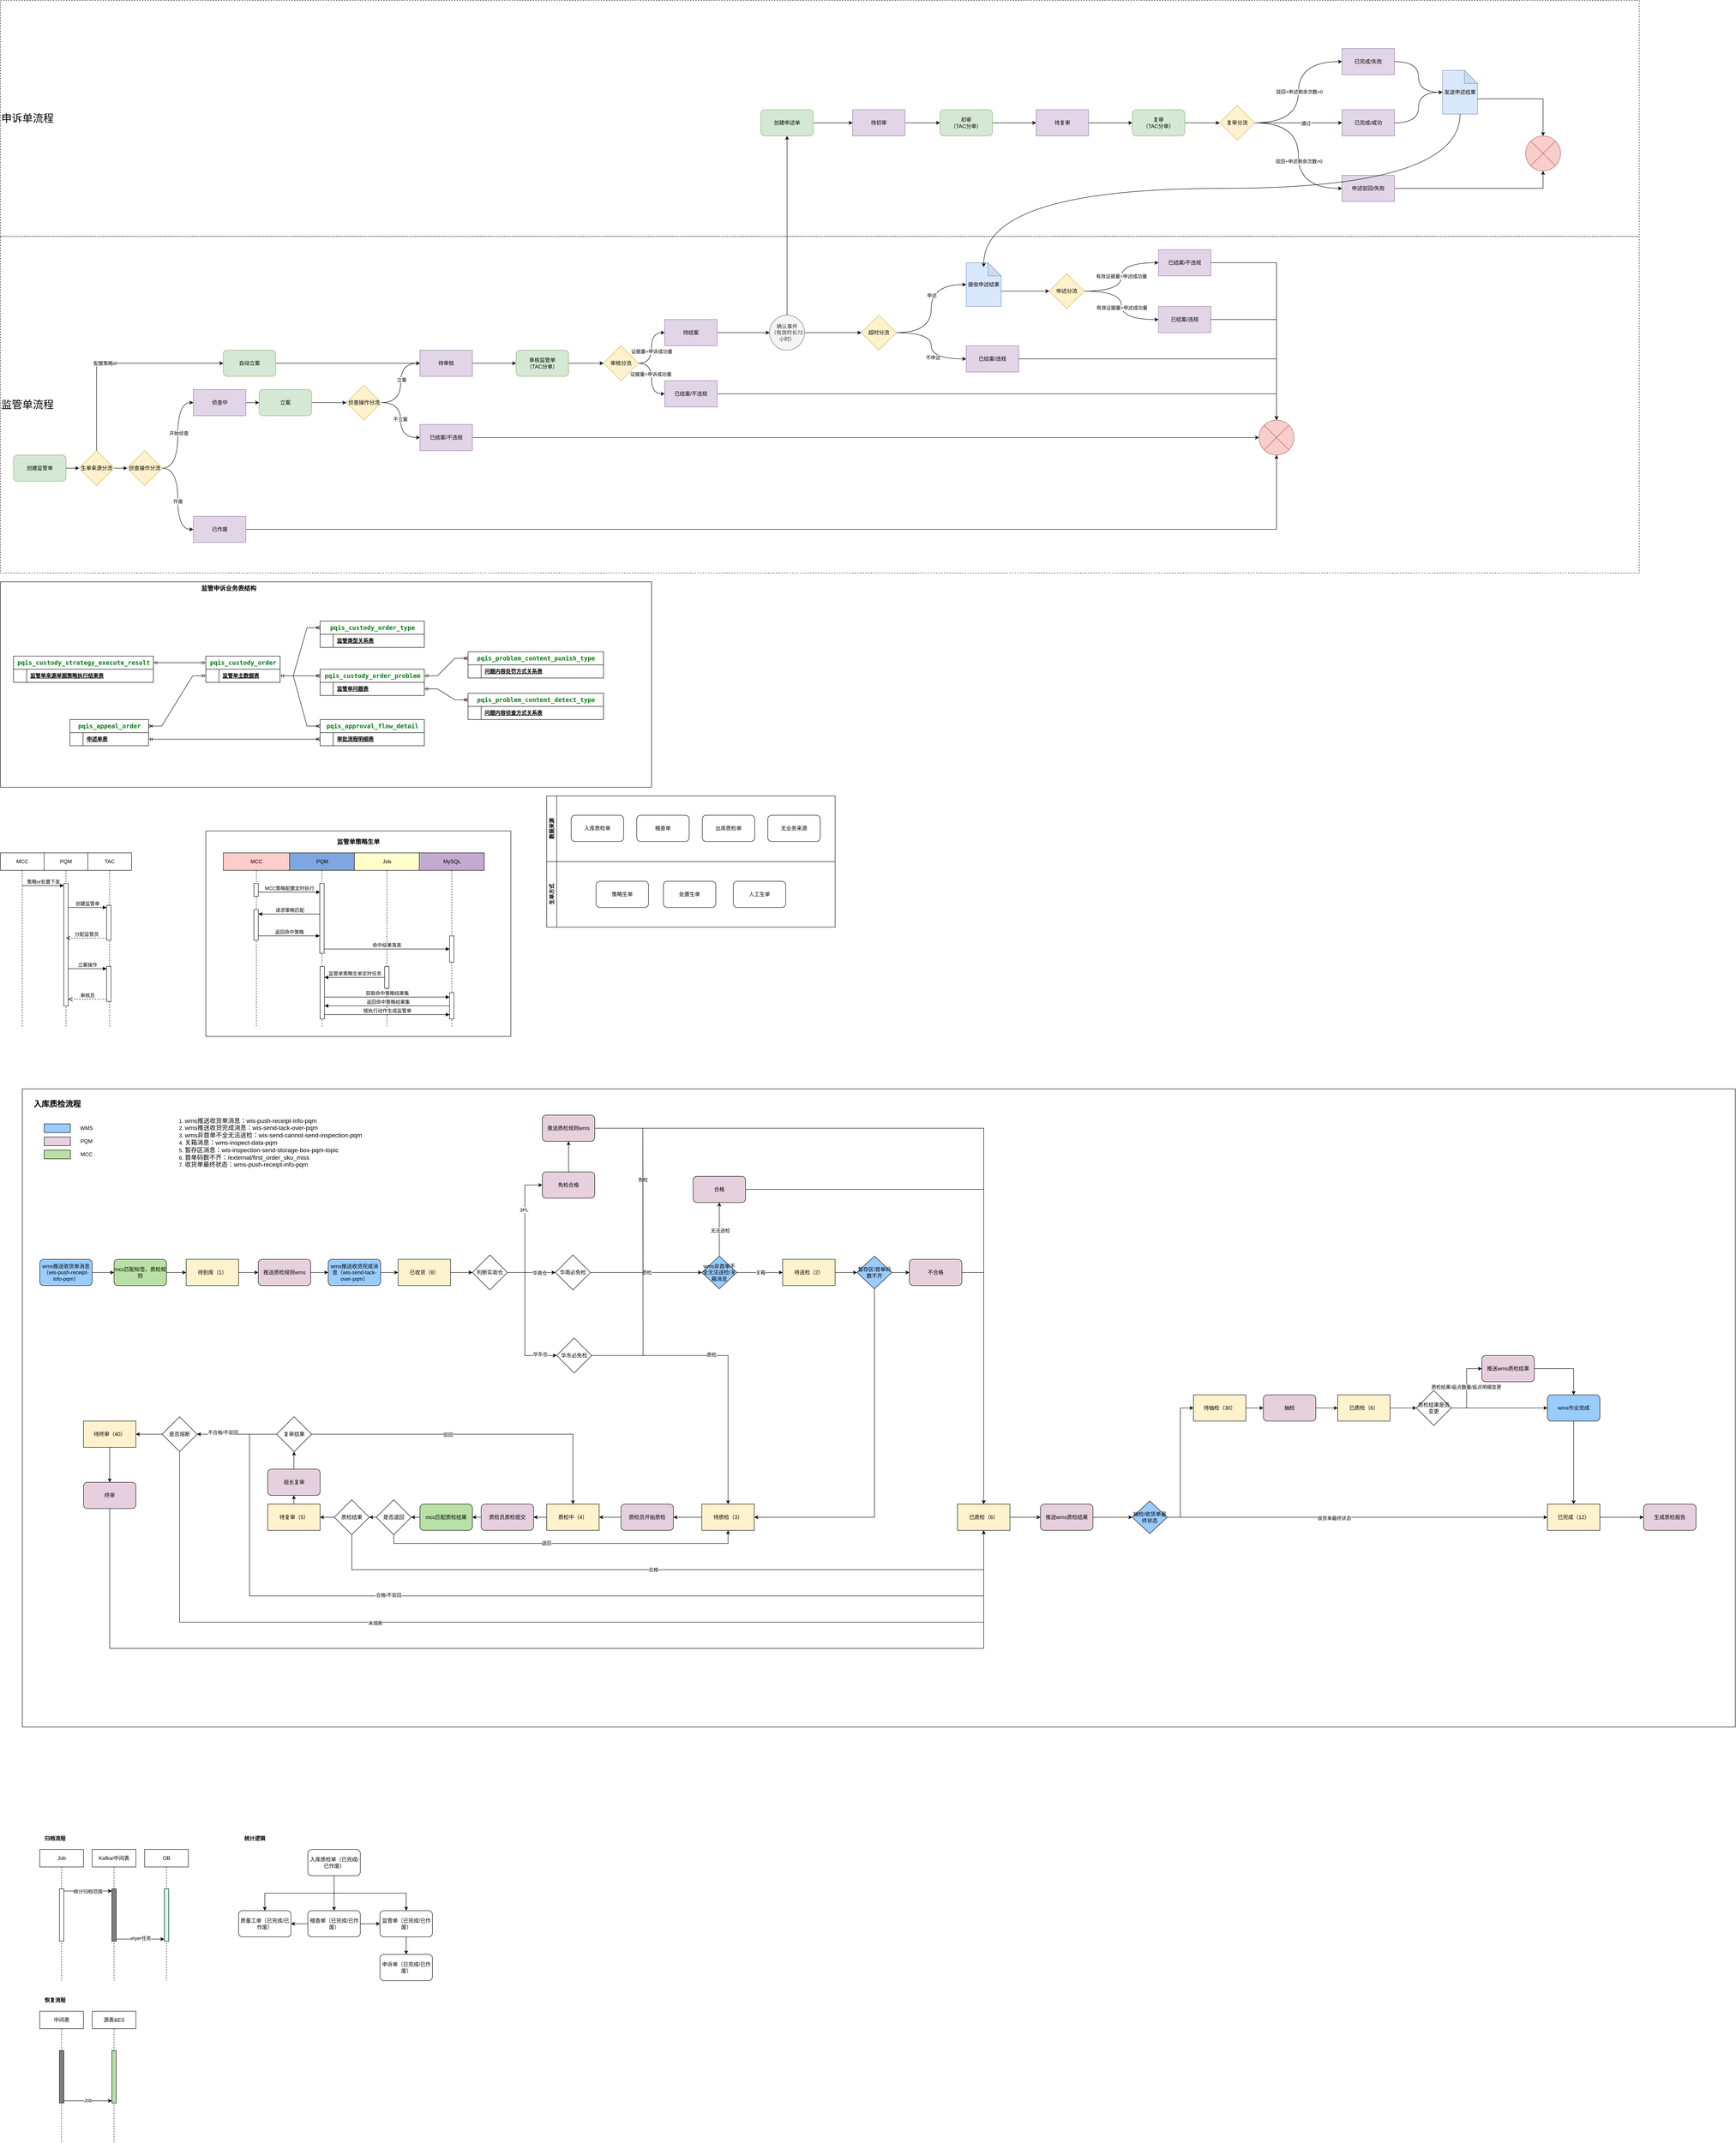 <mxfile version="27.0.6">
  <diagram name="第 1 页" id="njTpoewNdy-Vw1TeN42H">
    <mxGraphModel dx="4508" dy="5299" grid="1" gridSize="10" guides="1" tooltips="1" connect="1" arrows="1" fold="1" page="1" pageScale="1" pageWidth="3300" pageHeight="4681" math="0" shadow="0">
      <root>
        <mxCell id="0" />
        <mxCell id="1" parent="0" />
        <mxCell id="ge9GeKbbKaDlYSlwU16K-106" value="" style="rounded=0;whiteSpace=wrap;html=1;" parent="1" vertex="1">
          <mxGeometry x="-40" y="-2000" width="3920" height="1460" as="geometry" />
        </mxCell>
        <mxCell id="MBfUcW-5TATtlzXj_Fss-33" value="" style="rounded=0;whiteSpace=wrap;html=1;" parent="1" vertex="1">
          <mxGeometry x="380" y="-2590" width="698" height="470" as="geometry" />
        </mxCell>
        <mxCell id="3NqC2g9XtEFXdPemZV3q-67" value="" style="rounded=0;whiteSpace=wrap;html=1;" parent="1" vertex="1">
          <mxGeometry x="-90" y="-3160" width="1490" height="470" as="geometry" />
        </mxCell>
        <mxCell id="2ctMV_hUpTNgIbvTVt2f-1" value="&lt;font style=&quot;font-size: 24px;&quot;&gt;申诉单流程&lt;/font&gt;" style="rounded=0;whiteSpace=wrap;html=1;dashed=1;align=left;" parent="1" vertex="1">
          <mxGeometry x="-90" y="-4490" width="3750" height="540" as="geometry" />
        </mxCell>
        <mxCell id="2ctMV_hUpTNgIbvTVt2f-2" value="&lt;font style=&quot;font-size: 24px;&quot;&gt;监管单流程&lt;/font&gt;" style="rounded=0;whiteSpace=wrap;html=1;dashed=1;align=left;" parent="1" vertex="1">
          <mxGeometry x="-90" y="-3950" width="3750" height="770" as="geometry" />
        </mxCell>
        <mxCell id="2ctMV_hUpTNgIbvTVt2f-3" value="创建监管单" style="rounded=1;whiteSpace=wrap;html=1;fillColor=#d5e8d4;strokeColor=#82b366;" parent="1" vertex="1">
          <mxGeometry x="-60" y="-3450" width="120" height="60" as="geometry" />
        </mxCell>
        <mxCell id="2ctMV_hUpTNgIbvTVt2f-4" style="edgeStyle=orthogonalEdgeStyle;rounded=0;orthogonalLoop=1;jettySize=auto;html=1;exitX=1;exitY=0.5;exitDx=0;exitDy=0;entryX=0;entryY=0.5;entryDx=0;entryDy=0;" parent="1" source="2ctMV_hUpTNgIbvTVt2f-3" target="3NqC2g9XtEFXdPemZV3q-1" edge="1">
          <mxGeometry relative="1" as="geometry">
            <mxPoint x="80" y="-3420" as="sourcePoint" />
          </mxGeometry>
        </mxCell>
        <mxCell id="2ctMV_hUpTNgIbvTVt2f-5" style="edgeStyle=orthogonalEdgeStyle;rounded=0;orthogonalLoop=1;jettySize=auto;html=1;exitX=1;exitY=0.5;exitDx=0;exitDy=0;entryX=0;entryY=0.5;entryDx=0;entryDy=0;curved=1;" parent="1" source="2ctMV_hUpTNgIbvTVt2f-9" target="2ctMV_hUpTNgIbvTVt2f-11" edge="1">
          <mxGeometry relative="1" as="geometry" />
        </mxCell>
        <mxCell id="2ctMV_hUpTNgIbvTVt2f-6" value="开始侦查" style="edgeLabel;html=1;align=center;verticalAlign=middle;resizable=0;points=[];" parent="2ctMV_hUpTNgIbvTVt2f-5" vertex="1" connectable="0">
          <mxGeometry x="0.053" y="-2" relative="1" as="geometry">
            <mxPoint as="offset" />
          </mxGeometry>
        </mxCell>
        <mxCell id="2ctMV_hUpTNgIbvTVt2f-7" style="edgeStyle=orthogonalEdgeStyle;rounded=0;orthogonalLoop=1;jettySize=auto;html=1;exitX=1;exitY=0.5;exitDx=0;exitDy=0;entryX=0;entryY=0.5;entryDx=0;entryDy=0;curved=1;" parent="1" source="2ctMV_hUpTNgIbvTVt2f-9" target="2ctMV_hUpTNgIbvTVt2f-13" edge="1">
          <mxGeometry relative="1" as="geometry" />
        </mxCell>
        <mxCell id="2ctMV_hUpTNgIbvTVt2f-8" value="作废" style="edgeLabel;html=1;align=center;verticalAlign=middle;resizable=0;points=[];" parent="2ctMV_hUpTNgIbvTVt2f-7" vertex="1" connectable="0">
          <mxGeometry x="0.053" relative="1" as="geometry">
            <mxPoint as="offset" />
          </mxGeometry>
        </mxCell>
        <mxCell id="2ctMV_hUpTNgIbvTVt2f-9" value="侦查操作分流" style="rhombus;whiteSpace=wrap;html=1;fillColor=#fff2cc;strokeColor=#d6b656;" parent="1" vertex="1">
          <mxGeometry x="200" y="-3460" width="80" height="80" as="geometry" />
        </mxCell>
        <mxCell id="2ctMV_hUpTNgIbvTVt2f-10" style="edgeStyle=orthogonalEdgeStyle;rounded=0;orthogonalLoop=1;jettySize=auto;html=1;exitX=1;exitY=0.5;exitDx=0;exitDy=0;entryX=0;entryY=0.5;entryDx=0;entryDy=0;" parent="1" source="2ctMV_hUpTNgIbvTVt2f-11" target="2ctMV_hUpTNgIbvTVt2f-15" edge="1">
          <mxGeometry relative="1" as="geometry" />
        </mxCell>
        <mxCell id="2ctMV_hUpTNgIbvTVt2f-11" value="侦查中" style="rounded=0;whiteSpace=wrap;html=1;fillColor=#e1d5e7;strokeColor=#9673a6;" parent="1" vertex="1">
          <mxGeometry x="351.5" y="-3600" width="120" height="60" as="geometry" />
        </mxCell>
        <mxCell id="2ctMV_hUpTNgIbvTVt2f-12" style="edgeStyle=orthogonalEdgeStyle;rounded=0;orthogonalLoop=1;jettySize=auto;html=1;exitX=1;exitY=0.5;exitDx=0;exitDy=0;entryX=0.5;entryY=1;entryDx=0;entryDy=0;" parent="1" source="2ctMV_hUpTNgIbvTVt2f-13" target="2ctMV_hUpTNgIbvTVt2f-21" edge="1">
          <mxGeometry relative="1" as="geometry">
            <mxPoint x="1440" y="-3400" as="targetPoint" />
          </mxGeometry>
        </mxCell>
        <mxCell id="2ctMV_hUpTNgIbvTVt2f-13" value="已作废" style="rounded=0;whiteSpace=wrap;html=1;fillColor=#e1d5e7;strokeColor=#9673a6;" parent="1" vertex="1">
          <mxGeometry x="351.5" y="-3310" width="120" height="60" as="geometry" />
        </mxCell>
        <mxCell id="2ctMV_hUpTNgIbvTVt2f-14" style="edgeStyle=orthogonalEdgeStyle;rounded=0;orthogonalLoop=1;jettySize=auto;html=1;exitX=1;exitY=0.5;exitDx=0;exitDy=0;entryX=0;entryY=0.5;entryDx=0;entryDy=0;" parent="1" source="2ctMV_hUpTNgIbvTVt2f-15" target="2ctMV_hUpTNgIbvTVt2f-20" edge="1">
          <mxGeometry relative="1" as="geometry" />
        </mxCell>
        <mxCell id="2ctMV_hUpTNgIbvTVt2f-15" value="立案" style="rounded=1;whiteSpace=wrap;html=1;fillColor=#d5e8d4;strokeColor=#82b366;" parent="1" vertex="1">
          <mxGeometry x="502" y="-3600" width="120" height="60" as="geometry" />
        </mxCell>
        <mxCell id="2ctMV_hUpTNgIbvTVt2f-16" style="edgeStyle=orthogonalEdgeStyle;rounded=0;orthogonalLoop=1;jettySize=auto;html=1;exitX=1;exitY=0.5;exitDx=0;exitDy=0;entryX=0;entryY=0.5;entryDx=0;entryDy=0;curved=1;" parent="1" source="2ctMV_hUpTNgIbvTVt2f-20" target="2ctMV_hUpTNgIbvTVt2f-23" edge="1">
          <mxGeometry relative="1" as="geometry" />
        </mxCell>
        <mxCell id="2ctMV_hUpTNgIbvTVt2f-17" value="立案" style="edgeLabel;html=1;align=center;verticalAlign=middle;resizable=0;points=[];" parent="2ctMV_hUpTNgIbvTVt2f-16" vertex="1" connectable="0">
          <mxGeometry x="0.079" y="-2" relative="1" as="geometry">
            <mxPoint as="offset" />
          </mxGeometry>
        </mxCell>
        <mxCell id="2ctMV_hUpTNgIbvTVt2f-18" style="edgeStyle=orthogonalEdgeStyle;rounded=0;orthogonalLoop=1;jettySize=auto;html=1;exitX=1;exitY=0.5;exitDx=0;exitDy=0;entryX=0;entryY=0.5;entryDx=0;entryDy=0;curved=1;" parent="1" source="2ctMV_hUpTNgIbvTVt2f-20" target="2ctMV_hUpTNgIbvTVt2f-25" edge="1">
          <mxGeometry relative="1" as="geometry" />
        </mxCell>
        <mxCell id="2ctMV_hUpTNgIbvTVt2f-19" value="不立案" style="edgeLabel;html=1;align=center;verticalAlign=middle;resizable=0;points=[];" parent="2ctMV_hUpTNgIbvTVt2f-18" vertex="1" connectable="0">
          <mxGeometry x="-0.035" y="-1" relative="1" as="geometry">
            <mxPoint as="offset" />
          </mxGeometry>
        </mxCell>
        <mxCell id="2ctMV_hUpTNgIbvTVt2f-20" value="侦查操作分流" style="rhombus;whiteSpace=wrap;html=1;fillColor=#fff2cc;strokeColor=#d6b656;" parent="1" vertex="1">
          <mxGeometry x="701.5" y="-3610" width="80" height="80" as="geometry" />
        </mxCell>
        <mxCell id="2ctMV_hUpTNgIbvTVt2f-21" value="" style="shape=sumEllipse;perimeter=ellipsePerimeter;whiteSpace=wrap;html=1;backgroundOutline=1;fillColor=#f8cecc;strokeColor=#b85450;" parent="1" vertex="1">
          <mxGeometry x="2790" y="-3530" width="80" height="80" as="geometry" />
        </mxCell>
        <mxCell id="2ctMV_hUpTNgIbvTVt2f-22" style="edgeStyle=orthogonalEdgeStyle;rounded=0;orthogonalLoop=1;jettySize=auto;html=1;exitX=1;exitY=0.5;exitDx=0;exitDy=0;" parent="1" source="2ctMV_hUpTNgIbvTVt2f-23" target="2ctMV_hUpTNgIbvTVt2f-27" edge="1">
          <mxGeometry relative="1" as="geometry" />
        </mxCell>
        <mxCell id="2ctMV_hUpTNgIbvTVt2f-23" value="待审核" style="rounded=0;whiteSpace=wrap;html=1;fillColor=#e1d5e7;strokeColor=#9673a6;" parent="1" vertex="1">
          <mxGeometry x="870" y="-3690" width="120" height="60" as="geometry" />
        </mxCell>
        <mxCell id="2ctMV_hUpTNgIbvTVt2f-24" style="edgeStyle=orthogonalEdgeStyle;rounded=0;orthogonalLoop=1;jettySize=auto;html=1;exitX=1;exitY=0.5;exitDx=0;exitDy=0;entryX=0;entryY=0.5;entryDx=0;entryDy=0;" parent="1" source="2ctMV_hUpTNgIbvTVt2f-25" target="2ctMV_hUpTNgIbvTVt2f-21" edge="1">
          <mxGeometry relative="1" as="geometry" />
        </mxCell>
        <mxCell id="2ctMV_hUpTNgIbvTVt2f-25" value="已结案/不违规" style="rounded=0;whiteSpace=wrap;html=1;fillColor=#e1d5e7;strokeColor=#9673a6;" parent="1" vertex="1">
          <mxGeometry x="870" y="-3520" width="120" height="60" as="geometry" />
        </mxCell>
        <mxCell id="2ctMV_hUpTNgIbvTVt2f-26" style="edgeStyle=orthogonalEdgeStyle;rounded=0;orthogonalLoop=1;jettySize=auto;html=1;exitX=1;exitY=0.5;exitDx=0;exitDy=0;entryX=0;entryY=0.5;entryDx=0;entryDy=0;" parent="1" source="2ctMV_hUpTNgIbvTVt2f-27" target="2ctMV_hUpTNgIbvTVt2f-32" edge="1">
          <mxGeometry relative="1" as="geometry" />
        </mxCell>
        <mxCell id="2ctMV_hUpTNgIbvTVt2f-27" value="审核监管单&lt;div&gt;（TAC分单）&lt;/div&gt;" style="rounded=1;whiteSpace=wrap;html=1;fillColor=#d5e8d4;strokeColor=#82b366;" parent="1" vertex="1">
          <mxGeometry x="1090" y="-3690" width="120" height="60" as="geometry" />
        </mxCell>
        <mxCell id="2ctMV_hUpTNgIbvTVt2f-28" style="edgeStyle=orthogonalEdgeStyle;rounded=0;orthogonalLoop=1;jettySize=auto;html=1;exitX=1;exitY=0.5;exitDx=0;exitDy=0;entryX=0;entryY=0.5;entryDx=0;entryDy=0;curved=1;" parent="1" source="2ctMV_hUpTNgIbvTVt2f-32" target="2ctMV_hUpTNgIbvTVt2f-36" edge="1">
          <mxGeometry relative="1" as="geometry" />
        </mxCell>
        <mxCell id="2ctMV_hUpTNgIbvTVt2f-29" value="证据量=申诉成功量" style="edgeLabel;html=1;align=center;verticalAlign=middle;resizable=0;points=[];" parent="2ctMV_hUpTNgIbvTVt2f-28" vertex="1" connectable="0">
          <mxGeometry x="-0.162" y="-2" relative="1" as="geometry">
            <mxPoint as="offset" />
          </mxGeometry>
        </mxCell>
        <mxCell id="2ctMV_hUpTNgIbvTVt2f-30" style="edgeStyle=orthogonalEdgeStyle;rounded=0;orthogonalLoop=1;jettySize=auto;html=1;exitX=1;exitY=0.5;exitDx=0;exitDy=0;entryX=0;entryY=0.5;entryDx=0;entryDy=0;curved=1;" parent="1" source="2ctMV_hUpTNgIbvTVt2f-32" target="2ctMV_hUpTNgIbvTVt2f-34" edge="1">
          <mxGeometry relative="1" as="geometry" />
        </mxCell>
        <mxCell id="2ctMV_hUpTNgIbvTVt2f-31" value="证据量&amp;gt;申诉成功量" style="edgeLabel;html=1;align=center;verticalAlign=middle;resizable=0;points=[];" parent="2ctMV_hUpTNgIbvTVt2f-30" vertex="1" connectable="0">
          <mxGeometry x="-0.1" relative="1" as="geometry">
            <mxPoint y="1" as="offset" />
          </mxGeometry>
        </mxCell>
        <mxCell id="2ctMV_hUpTNgIbvTVt2f-32" value="审核分流" style="rhombus;whiteSpace=wrap;html=1;fillColor=#fff2cc;strokeColor=#d6b656;" parent="1" vertex="1">
          <mxGeometry x="1290" y="-3700" width="80" height="80" as="geometry" />
        </mxCell>
        <mxCell id="2ctMV_hUpTNgIbvTVt2f-33" style="edgeStyle=orthogonalEdgeStyle;rounded=0;orthogonalLoop=1;jettySize=auto;html=1;exitX=1;exitY=0.5;exitDx=0;exitDy=0;entryX=0;entryY=0.5;entryDx=0;entryDy=0;" parent="1" source="2ctMV_hUpTNgIbvTVt2f-34" target="2ctMV_hUpTNgIbvTVt2f-41" edge="1">
          <mxGeometry relative="1" as="geometry" />
        </mxCell>
        <mxCell id="2ctMV_hUpTNgIbvTVt2f-34" value="待结案" style="rounded=0;whiteSpace=wrap;html=1;fillColor=#e1d5e7;strokeColor=#9673a6;" parent="1" vertex="1">
          <mxGeometry x="1430" y="-3760" width="120" height="60" as="geometry" />
        </mxCell>
        <mxCell id="2ctMV_hUpTNgIbvTVt2f-35" style="edgeStyle=orthogonalEdgeStyle;rounded=0;orthogonalLoop=1;jettySize=auto;html=1;exitX=1;exitY=0.5;exitDx=0;exitDy=0;entryX=0.5;entryY=0;entryDx=0;entryDy=0;" parent="1" source="2ctMV_hUpTNgIbvTVt2f-36" target="2ctMV_hUpTNgIbvTVt2f-21" edge="1">
          <mxGeometry relative="1" as="geometry" />
        </mxCell>
        <mxCell id="2ctMV_hUpTNgIbvTVt2f-36" value="已结案/不违规" style="rounded=0;whiteSpace=wrap;html=1;fillColor=#e1d5e7;strokeColor=#9673a6;" parent="1" vertex="1">
          <mxGeometry x="1430" y="-3620" width="120" height="60" as="geometry" />
        </mxCell>
        <mxCell id="2ctMV_hUpTNgIbvTVt2f-37" style="edgeStyle=orthogonalEdgeStyle;rounded=0;orthogonalLoop=1;jettySize=auto;html=1;exitX=0;exitY=0;exitDx=80;exitDy=65;exitPerimeter=0;entryX=0;entryY=0.5;entryDx=0;entryDy=0;" parent="1" source="2ctMV_hUpTNgIbvTVt2f-38" target="2ctMV_hUpTNgIbvTVt2f-53" edge="1">
          <mxGeometry relative="1" as="geometry" />
        </mxCell>
        <mxCell id="2ctMV_hUpTNgIbvTVt2f-38" value="接收申述结果" style="shape=note;whiteSpace=wrap;html=1;backgroundOutline=1;darkOpacity=0.05;fillColor=#dae8fc;strokeColor=#6c8ebf;" parent="1" vertex="1">
          <mxGeometry x="2120" y="-3890" width="80" height="100" as="geometry" />
        </mxCell>
        <mxCell id="2ctMV_hUpTNgIbvTVt2f-39" style="edgeStyle=orthogonalEdgeStyle;rounded=0;orthogonalLoop=1;jettySize=auto;html=1;exitX=1;exitY=0.5;exitDx=0;exitDy=0;entryX=0;entryY=0.5;entryDx=0;entryDy=0;" parent="1" source="2ctMV_hUpTNgIbvTVt2f-41" target="2ctMV_hUpTNgIbvTVt2f-44" edge="1">
          <mxGeometry relative="1" as="geometry" />
        </mxCell>
        <mxCell id="2ctMV_hUpTNgIbvTVt2f-40" style="edgeStyle=orthogonalEdgeStyle;rounded=0;orthogonalLoop=1;jettySize=auto;html=1;exitX=0.5;exitY=0;exitDx=0;exitDy=0;entryX=0.5;entryY=1;entryDx=0;entryDy=0;" parent="1" source="2ctMV_hUpTNgIbvTVt2f-41" target="2ctMV_hUpTNgIbvTVt2f-59" edge="1">
          <mxGeometry relative="1" as="geometry" />
        </mxCell>
        <mxCell id="2ctMV_hUpTNgIbvTVt2f-41" value="确认事件&lt;div&gt;（有效时长72小时）&lt;/div&gt;" style="ellipse;whiteSpace=wrap;html=1;aspect=fixed;fillColor=#f5f5f5;fontColor=#333333;strokeColor=#666666;" parent="1" vertex="1">
          <mxGeometry x="1670" y="-3770" width="80" height="80" as="geometry" />
        </mxCell>
        <mxCell id="2ctMV_hUpTNgIbvTVt2f-42" style="edgeStyle=orthogonalEdgeStyle;rounded=0;orthogonalLoop=1;jettySize=auto;html=1;exitX=1;exitY=0.5;exitDx=0;exitDy=0;entryX=0;entryY=0.5;entryDx=0;entryDy=0;curved=1;" parent="1" source="2ctMV_hUpTNgIbvTVt2f-44" target="2ctMV_hUpTNgIbvTVt2f-48" edge="1">
          <mxGeometry relative="1" as="geometry" />
        </mxCell>
        <mxCell id="2ctMV_hUpTNgIbvTVt2f-43" value="不申述" style="edgeLabel;html=1;align=center;verticalAlign=middle;resizable=0;points=[];" parent="2ctMV_hUpTNgIbvTVt2f-42" vertex="1" connectable="0">
          <mxGeometry x="0.233" y="4" relative="1" as="geometry">
            <mxPoint y="1" as="offset" />
          </mxGeometry>
        </mxCell>
        <mxCell id="2ctMV_hUpTNgIbvTVt2f-44" value="超时分流" style="rhombus;whiteSpace=wrap;html=1;fillColor=#fff2cc;strokeColor=#d6b656;" parent="1" vertex="1">
          <mxGeometry x="1880" y="-3770" width="80" height="80" as="geometry" />
        </mxCell>
        <mxCell id="2ctMV_hUpTNgIbvTVt2f-45" style="edgeStyle=orthogonalEdgeStyle;rounded=0;orthogonalLoop=1;jettySize=auto;html=1;exitX=1;exitY=0.5;exitDx=0;exitDy=0;entryX=0;entryY=0.5;entryDx=0;entryDy=0;entryPerimeter=0;curved=1;" parent="1" source="2ctMV_hUpTNgIbvTVt2f-44" target="2ctMV_hUpTNgIbvTVt2f-38" edge="1">
          <mxGeometry relative="1" as="geometry" />
        </mxCell>
        <mxCell id="2ctMV_hUpTNgIbvTVt2f-46" value="申述" style="edgeLabel;html=1;align=center;verticalAlign=middle;resizable=0;points=[];" parent="2ctMV_hUpTNgIbvTVt2f-45" vertex="1" connectable="0">
          <mxGeometry x="0.229" y="-1" relative="1" as="geometry">
            <mxPoint y="1" as="offset" />
          </mxGeometry>
        </mxCell>
        <mxCell id="2ctMV_hUpTNgIbvTVt2f-47" style="edgeStyle=orthogonalEdgeStyle;rounded=0;orthogonalLoop=1;jettySize=auto;html=1;exitX=1;exitY=0.5;exitDx=0;exitDy=0;entryX=0.5;entryY=0;entryDx=0;entryDy=0;" parent="1" source="2ctMV_hUpTNgIbvTVt2f-48" target="2ctMV_hUpTNgIbvTVt2f-21" edge="1">
          <mxGeometry relative="1" as="geometry" />
        </mxCell>
        <mxCell id="2ctMV_hUpTNgIbvTVt2f-48" value="已结案/违规" style="rounded=0;whiteSpace=wrap;html=1;fillColor=#e1d5e7;strokeColor=#9673a6;" parent="1" vertex="1">
          <mxGeometry x="2120" y="-3700" width="120" height="60" as="geometry" />
        </mxCell>
        <mxCell id="2ctMV_hUpTNgIbvTVt2f-49" style="edgeStyle=orthogonalEdgeStyle;rounded=0;orthogonalLoop=1;jettySize=auto;html=1;exitX=1;exitY=0.5;exitDx=0;exitDy=0;entryX=0;entryY=0.5;entryDx=0;entryDy=0;curved=1;" parent="1" source="2ctMV_hUpTNgIbvTVt2f-53" target="2ctMV_hUpTNgIbvTVt2f-55" edge="1">
          <mxGeometry relative="1" as="geometry" />
        </mxCell>
        <mxCell id="2ctMV_hUpTNgIbvTVt2f-50" value="有效证据量=申述成功量" style="edgeLabel;html=1;align=center;verticalAlign=middle;resizable=0;points=[];" parent="2ctMV_hUpTNgIbvTVt2f-49" vertex="1" connectable="0">
          <mxGeometry x="0.018" relative="1" as="geometry">
            <mxPoint as="offset" />
          </mxGeometry>
        </mxCell>
        <mxCell id="2ctMV_hUpTNgIbvTVt2f-51" style="edgeStyle=orthogonalEdgeStyle;rounded=0;orthogonalLoop=1;jettySize=auto;html=1;exitX=1;exitY=0.5;exitDx=0;exitDy=0;entryX=0;entryY=0.5;entryDx=0;entryDy=0;curved=1;" parent="1" source="2ctMV_hUpTNgIbvTVt2f-53" target="2ctMV_hUpTNgIbvTVt2f-57" edge="1">
          <mxGeometry relative="1" as="geometry" />
        </mxCell>
        <mxCell id="2ctMV_hUpTNgIbvTVt2f-52" value="有效证据量&amp;gt;申述成功量" style="edgeLabel;html=1;align=center;verticalAlign=middle;resizable=0;points=[];" parent="2ctMV_hUpTNgIbvTVt2f-51" vertex="1" connectable="0">
          <mxGeometry x="0.048" y="1" relative="1" as="geometry">
            <mxPoint as="offset" />
          </mxGeometry>
        </mxCell>
        <mxCell id="2ctMV_hUpTNgIbvTVt2f-53" value="申述分流" style="rhombus;whiteSpace=wrap;html=1;fillColor=#fff2cc;strokeColor=#d6b656;" parent="1" vertex="1">
          <mxGeometry x="2310" y="-3865" width="80" height="80" as="geometry" />
        </mxCell>
        <mxCell id="2ctMV_hUpTNgIbvTVt2f-54" style="edgeStyle=orthogonalEdgeStyle;rounded=0;orthogonalLoop=1;jettySize=auto;html=1;exitX=1;exitY=0.5;exitDx=0;exitDy=0;entryX=0.5;entryY=0;entryDx=0;entryDy=0;" parent="1" source="2ctMV_hUpTNgIbvTVt2f-55" target="2ctMV_hUpTNgIbvTVt2f-21" edge="1">
          <mxGeometry relative="1" as="geometry" />
        </mxCell>
        <mxCell id="2ctMV_hUpTNgIbvTVt2f-55" value="已结案/不违规" style="rounded=0;whiteSpace=wrap;html=1;fillColor=#e1d5e7;strokeColor=#9673a6;" parent="1" vertex="1">
          <mxGeometry x="2560" y="-3920" width="120" height="60" as="geometry" />
        </mxCell>
        <mxCell id="2ctMV_hUpTNgIbvTVt2f-56" style="edgeStyle=orthogonalEdgeStyle;rounded=0;orthogonalLoop=1;jettySize=auto;html=1;exitX=1;exitY=0.5;exitDx=0;exitDy=0;entryX=0.5;entryY=0;entryDx=0;entryDy=0;" parent="1" source="2ctMV_hUpTNgIbvTVt2f-57" target="2ctMV_hUpTNgIbvTVt2f-21" edge="1">
          <mxGeometry relative="1" as="geometry" />
        </mxCell>
        <mxCell id="2ctMV_hUpTNgIbvTVt2f-57" value="已结案/违规" style="rounded=0;whiteSpace=wrap;html=1;fillColor=#e1d5e7;strokeColor=#9673a6;" parent="1" vertex="1">
          <mxGeometry x="2560" y="-3790" width="120" height="60" as="geometry" />
        </mxCell>
        <mxCell id="2ctMV_hUpTNgIbvTVt2f-58" style="edgeStyle=orthogonalEdgeStyle;rounded=0;orthogonalLoop=1;jettySize=auto;html=1;exitX=1;exitY=0.5;exitDx=0;exitDy=0;entryX=0;entryY=0.5;entryDx=0;entryDy=0;" parent="1" source="2ctMV_hUpTNgIbvTVt2f-59" target="2ctMV_hUpTNgIbvTVt2f-63" edge="1">
          <mxGeometry relative="1" as="geometry" />
        </mxCell>
        <mxCell id="2ctMV_hUpTNgIbvTVt2f-59" value="创建申述单" style="rounded=1;whiteSpace=wrap;html=1;fillColor=#d5e8d4;strokeColor=#82b366;" parent="1" vertex="1">
          <mxGeometry x="1650" y="-4240" width="120" height="60" as="geometry" />
        </mxCell>
        <mxCell id="2ctMV_hUpTNgIbvTVt2f-60" style="edgeStyle=orthogonalEdgeStyle;rounded=0;orthogonalLoop=1;jettySize=auto;html=1;exitX=1;exitY=0.5;exitDx=0;exitDy=0;entryX=0;entryY=0.5;entryDx=0;entryDy=0;" parent="1" source="2ctMV_hUpTNgIbvTVt2f-61" target="2ctMV_hUpTNgIbvTVt2f-65" edge="1">
          <mxGeometry relative="1" as="geometry" />
        </mxCell>
        <mxCell id="2ctMV_hUpTNgIbvTVt2f-61" value="初审&lt;br&gt;（TAC分单）" style="rounded=1;whiteSpace=wrap;html=1;fillColor=#d5e8d4;strokeColor=#82b366;" parent="1" vertex="1">
          <mxGeometry x="2060" y="-4240" width="120" height="60" as="geometry" />
        </mxCell>
        <mxCell id="2ctMV_hUpTNgIbvTVt2f-62" style="edgeStyle=orthogonalEdgeStyle;rounded=0;orthogonalLoop=1;jettySize=auto;html=1;exitX=1;exitY=0.5;exitDx=0;exitDy=0;entryX=0;entryY=0.5;entryDx=0;entryDy=0;" parent="1" source="2ctMV_hUpTNgIbvTVt2f-63" target="2ctMV_hUpTNgIbvTVt2f-61" edge="1">
          <mxGeometry relative="1" as="geometry" />
        </mxCell>
        <mxCell id="2ctMV_hUpTNgIbvTVt2f-63" value="待初审" style="rounded=0;whiteSpace=wrap;html=1;fillColor=#e1d5e7;strokeColor=#9673a6;" parent="1" vertex="1">
          <mxGeometry x="1860" y="-4240" width="120" height="60" as="geometry" />
        </mxCell>
        <mxCell id="2ctMV_hUpTNgIbvTVt2f-64" style="edgeStyle=orthogonalEdgeStyle;rounded=0;orthogonalLoop=1;jettySize=auto;html=1;exitX=1;exitY=0.5;exitDx=0;exitDy=0;entryX=0;entryY=0.5;entryDx=0;entryDy=0;" parent="1" source="2ctMV_hUpTNgIbvTVt2f-65" target="2ctMV_hUpTNgIbvTVt2f-67" edge="1">
          <mxGeometry relative="1" as="geometry" />
        </mxCell>
        <mxCell id="2ctMV_hUpTNgIbvTVt2f-65" value="待复审" style="rounded=0;whiteSpace=wrap;html=1;fillColor=#e1d5e7;strokeColor=#9673a6;" parent="1" vertex="1">
          <mxGeometry x="2280" y="-4240" width="120" height="60" as="geometry" />
        </mxCell>
        <mxCell id="2ctMV_hUpTNgIbvTVt2f-66" style="edgeStyle=orthogonalEdgeStyle;rounded=0;orthogonalLoop=1;jettySize=auto;html=1;exitX=1;exitY=0.5;exitDx=0;exitDy=0;" parent="1" source="2ctMV_hUpTNgIbvTVt2f-67" target="2ctMV_hUpTNgIbvTVt2f-74" edge="1">
          <mxGeometry relative="1" as="geometry" />
        </mxCell>
        <mxCell id="2ctMV_hUpTNgIbvTVt2f-67" value="复审&lt;div&gt;（TAC分单）&lt;/div&gt;" style="rounded=1;whiteSpace=wrap;html=1;fillColor=#d5e8d4;strokeColor=#82b366;" parent="1" vertex="1">
          <mxGeometry x="2500" y="-4240" width="120" height="60" as="geometry" />
        </mxCell>
        <mxCell id="2ctMV_hUpTNgIbvTVt2f-68" style="edgeStyle=orthogonalEdgeStyle;rounded=0;orthogonalLoop=1;jettySize=auto;html=1;exitX=1;exitY=0.5;exitDx=0;exitDy=0;entryX=0;entryY=0.5;entryDx=0;entryDy=0;curved=1;" parent="1" source="2ctMV_hUpTNgIbvTVt2f-74" target="2ctMV_hUpTNgIbvTVt2f-75" edge="1">
          <mxGeometry relative="1" as="geometry" />
        </mxCell>
        <mxCell id="2ctMV_hUpTNgIbvTVt2f-69" value="驳回+申述剩余次数=0" style="edgeLabel;html=1;align=center;verticalAlign=middle;resizable=0;points=[];" parent="2ctMV_hUpTNgIbvTVt2f-68" vertex="1" connectable="0">
          <mxGeometry x="0.009" y="-2" relative="1" as="geometry">
            <mxPoint as="offset" />
          </mxGeometry>
        </mxCell>
        <mxCell id="2ctMV_hUpTNgIbvTVt2f-70" style="edgeStyle=orthogonalEdgeStyle;rounded=0;orthogonalLoop=1;jettySize=auto;html=1;exitX=1;exitY=0.5;exitDx=0;exitDy=0;entryX=0;entryY=0.5;entryDx=0;entryDy=0;" parent="1" source="2ctMV_hUpTNgIbvTVt2f-74" target="2ctMV_hUpTNgIbvTVt2f-76" edge="1">
          <mxGeometry relative="1" as="geometry" />
        </mxCell>
        <mxCell id="2ctMV_hUpTNgIbvTVt2f-71" value="通过" style="edgeLabel;html=1;align=center;verticalAlign=middle;resizable=0;points=[];" parent="2ctMV_hUpTNgIbvTVt2f-70" vertex="1" connectable="0">
          <mxGeometry x="0.17" relative="1" as="geometry">
            <mxPoint y="1" as="offset" />
          </mxGeometry>
        </mxCell>
        <mxCell id="2ctMV_hUpTNgIbvTVt2f-72" style="edgeStyle=orthogonalEdgeStyle;rounded=0;orthogonalLoop=1;jettySize=auto;html=1;exitX=1;exitY=0.5;exitDx=0;exitDy=0;entryX=0;entryY=0.5;entryDx=0;entryDy=0;curved=1;" parent="1" source="2ctMV_hUpTNgIbvTVt2f-74" target="2ctMV_hUpTNgIbvTVt2f-78" edge="1">
          <mxGeometry relative="1" as="geometry" />
        </mxCell>
        <mxCell id="2ctMV_hUpTNgIbvTVt2f-73" value="驳回+申述剩余次数&amp;gt;0" style="edgeLabel;html=1;align=center;verticalAlign=middle;resizable=0;points=[];" parent="2ctMV_hUpTNgIbvTVt2f-72" vertex="1" connectable="0">
          <mxGeometry x="0.066" y="1" relative="1" as="geometry">
            <mxPoint y="1" as="offset" />
          </mxGeometry>
        </mxCell>
        <mxCell id="2ctMV_hUpTNgIbvTVt2f-74" value="复审分流" style="rhombus;whiteSpace=wrap;html=1;fillColor=#fff2cc;strokeColor=#d6b656;" parent="1" vertex="1">
          <mxGeometry x="2700" y="-4250" width="80" height="80" as="geometry" />
        </mxCell>
        <mxCell id="2ctMV_hUpTNgIbvTVt2f-75" value="已完成/失败" style="rounded=0;whiteSpace=wrap;html=1;fillColor=#e1d5e7;strokeColor=#9673a6;" parent="1" vertex="1">
          <mxGeometry x="2980" y="-4380" width="120" height="60" as="geometry" />
        </mxCell>
        <mxCell id="2ctMV_hUpTNgIbvTVt2f-76" value="已完成/成功" style="rounded=0;whiteSpace=wrap;html=1;fillColor=#e1d5e7;strokeColor=#9673a6;" parent="1" vertex="1">
          <mxGeometry x="2980" y="-4240" width="120" height="60" as="geometry" />
        </mxCell>
        <mxCell id="2ctMV_hUpTNgIbvTVt2f-77" style="edgeStyle=orthogonalEdgeStyle;rounded=0;orthogonalLoop=1;jettySize=auto;html=1;exitX=1;exitY=0.5;exitDx=0;exitDy=0;entryX=0.5;entryY=1;entryDx=0;entryDy=0;" parent="1" source="2ctMV_hUpTNgIbvTVt2f-78" target="2ctMV_hUpTNgIbvTVt2f-83" edge="1">
          <mxGeometry relative="1" as="geometry" />
        </mxCell>
        <mxCell id="2ctMV_hUpTNgIbvTVt2f-78" value="申述驳回/失败" style="rounded=0;whiteSpace=wrap;html=1;fillColor=#e1d5e7;strokeColor=#9673a6;" parent="1" vertex="1">
          <mxGeometry x="2980" y="-4090" width="120" height="60" as="geometry" />
        </mxCell>
        <mxCell id="2ctMV_hUpTNgIbvTVt2f-79" style="edgeStyle=orthogonalEdgeStyle;rounded=0;orthogonalLoop=1;jettySize=auto;html=1;exitX=0;exitY=0;exitDx=80;exitDy=65;exitPerimeter=0;entryX=0.5;entryY=0;entryDx=0;entryDy=0;" parent="1" source="2ctMV_hUpTNgIbvTVt2f-80" target="2ctMV_hUpTNgIbvTVt2f-83" edge="1">
          <mxGeometry relative="1" as="geometry" />
        </mxCell>
        <mxCell id="2ctMV_hUpTNgIbvTVt2f-80" value="发送申述结果" style="shape=note;whiteSpace=wrap;html=1;backgroundOutline=1;darkOpacity=0.05;fillColor=#dae8fc;strokeColor=#6c8ebf;" parent="1" vertex="1">
          <mxGeometry x="3210" y="-4330" width="80" height="100" as="geometry" />
        </mxCell>
        <mxCell id="2ctMV_hUpTNgIbvTVt2f-81" style="edgeStyle=orthogonalEdgeStyle;rounded=0;orthogonalLoop=1;jettySize=auto;html=1;exitX=1;exitY=0.5;exitDx=0;exitDy=0;entryX=0;entryY=0.5;entryDx=0;entryDy=0;entryPerimeter=0;curved=1;" parent="1" source="2ctMV_hUpTNgIbvTVt2f-75" target="2ctMV_hUpTNgIbvTVt2f-80" edge="1">
          <mxGeometry relative="1" as="geometry" />
        </mxCell>
        <mxCell id="2ctMV_hUpTNgIbvTVt2f-82" style="edgeStyle=orthogonalEdgeStyle;rounded=0;orthogonalLoop=1;jettySize=auto;html=1;exitX=1;exitY=0.5;exitDx=0;exitDy=0;entryX=0;entryY=0.5;entryDx=0;entryDy=0;entryPerimeter=0;curved=1;" parent="1" source="2ctMV_hUpTNgIbvTVt2f-76" target="2ctMV_hUpTNgIbvTVt2f-80" edge="1">
          <mxGeometry relative="1" as="geometry" />
        </mxCell>
        <mxCell id="2ctMV_hUpTNgIbvTVt2f-83" value="" style="shape=sumEllipse;perimeter=ellipsePerimeter;whiteSpace=wrap;html=1;backgroundOutline=1;fillColor=#f8cecc;strokeColor=#b85450;" parent="1" vertex="1">
          <mxGeometry x="3400" y="-4180" width="80" height="80" as="geometry" />
        </mxCell>
        <mxCell id="2ctMV_hUpTNgIbvTVt2f-84" style="edgeStyle=orthogonalEdgeStyle;rounded=0;orthogonalLoop=1;jettySize=auto;html=1;exitX=0.5;exitY=1;exitDx=0;exitDy=0;exitPerimeter=0;entryX=0.5;entryY=0.1;entryDx=0;entryDy=0;entryPerimeter=0;curved=1;" parent="1" source="2ctMV_hUpTNgIbvTVt2f-80" target="2ctMV_hUpTNgIbvTVt2f-38" edge="1">
          <mxGeometry relative="1" as="geometry" />
        </mxCell>
        <mxCell id="iF9A9jj1l0Twum9n6Ebi-5" value="数据来源" style="swimlane;horizontal=0;whiteSpace=wrap;html=1;" parent="1" vertex="1">
          <mxGeometry x="1160" y="-2670" width="660" height="150" as="geometry">
            <mxRectangle x="-60" y="-2920" width="40" height="80" as="alternateBounds" />
          </mxGeometry>
        </mxCell>
        <mxCell id="iF9A9jj1l0Twum9n6Ebi-1" value="入库质检单" style="rounded=1;whiteSpace=wrap;html=1;" parent="iF9A9jj1l0Twum9n6Ebi-5" vertex="1">
          <mxGeometry x="56" y="44" width="120" height="60" as="geometry" />
        </mxCell>
        <mxCell id="iF9A9jj1l0Twum9n6Ebi-2" value="稽查单" style="rounded=1;whiteSpace=wrap;html=1;" parent="iF9A9jj1l0Twum9n6Ebi-5" vertex="1">
          <mxGeometry x="206" y="44" width="120" height="60" as="geometry" />
        </mxCell>
        <mxCell id="iF9A9jj1l0Twum9n6Ebi-3" value="出库质检单" style="rounded=1;whiteSpace=wrap;html=1;" parent="iF9A9jj1l0Twum9n6Ebi-5" vertex="1">
          <mxGeometry x="356" y="44" width="120" height="60" as="geometry" />
        </mxCell>
        <mxCell id="iF9A9jj1l0Twum9n6Ebi-4" value="无业务来源" style="rounded=1;whiteSpace=wrap;html=1;" parent="iF9A9jj1l0Twum9n6Ebi-5" vertex="1">
          <mxGeometry x="506" y="44" width="120" height="60" as="geometry" />
        </mxCell>
        <mxCell id="iF9A9jj1l0Twum9n6Ebi-9" value="生单方式" style="swimlane;horizontal=0;whiteSpace=wrap;html=1;" parent="1" vertex="1">
          <mxGeometry x="1160" y="-2520" width="660" height="150" as="geometry">
            <mxRectangle x="-60" y="-2920" width="40" height="80" as="alternateBounds" />
          </mxGeometry>
        </mxCell>
        <mxCell id="iF9A9jj1l0Twum9n6Ebi-6" value="策略生单" style="rounded=1;whiteSpace=wrap;html=1;" parent="iF9A9jj1l0Twum9n6Ebi-9" vertex="1">
          <mxGeometry x="113" y="45" width="120" height="60" as="geometry" />
        </mxCell>
        <mxCell id="iF9A9jj1l0Twum9n6Ebi-7" value="处置生单" style="rounded=1;whiteSpace=wrap;html=1;" parent="iF9A9jj1l0Twum9n6Ebi-9" vertex="1">
          <mxGeometry x="267" y="45" width="120" height="60" as="geometry" />
        </mxCell>
        <mxCell id="iF9A9jj1l0Twum9n6Ebi-8" value="人工生单" style="rounded=1;whiteSpace=wrap;html=1;" parent="iF9A9jj1l0Twum9n6Ebi-9" vertex="1">
          <mxGeometry x="427" y="45" width="120" height="60" as="geometry" />
        </mxCell>
        <mxCell id="3NqC2g9XtEFXdPemZV3q-2" style="edgeStyle=orthogonalEdgeStyle;rounded=0;orthogonalLoop=1;jettySize=auto;html=1;exitX=1;exitY=0.5;exitDx=0;exitDy=0;entryX=0;entryY=0.5;entryDx=0;entryDy=0;" parent="1" source="3NqC2g9XtEFXdPemZV3q-1" target="2ctMV_hUpTNgIbvTVt2f-9" edge="1">
          <mxGeometry relative="1" as="geometry" />
        </mxCell>
        <mxCell id="3NqC2g9XtEFXdPemZV3q-3" style="edgeStyle=orthogonalEdgeStyle;rounded=0;orthogonalLoop=1;jettySize=auto;html=1;exitX=1;exitY=0.5;exitDx=0;exitDy=0;entryX=0;entryY=0.5;entryDx=0;entryDy=0;" parent="1" source="3NqC2g9XtEFXdPemZV3q-5" target="2ctMV_hUpTNgIbvTVt2f-23" edge="1">
          <mxGeometry relative="1" as="geometry" />
        </mxCell>
        <mxCell id="3NqC2g9XtEFXdPemZV3q-1" value="生单来源分流" style="rhombus;whiteSpace=wrap;html=1;fillColor=#fff2cc;strokeColor=#d6b656;" parent="1" vertex="1">
          <mxGeometry x="90" y="-3460" width="80" height="80" as="geometry" />
        </mxCell>
        <mxCell id="3NqC2g9XtEFXdPemZV3q-6" value="" style="edgeStyle=orthogonalEdgeStyle;rounded=0;orthogonalLoop=1;jettySize=auto;html=1;exitX=0.5;exitY=0;exitDx=0;exitDy=0;entryX=0;entryY=0.5;entryDx=0;entryDy=0;" parent="1" source="3NqC2g9XtEFXdPemZV3q-1" target="3NqC2g9XtEFXdPemZV3q-5" edge="1">
          <mxGeometry relative="1" as="geometry">
            <mxPoint x="130" y="-3460" as="sourcePoint" />
            <mxPoint x="870" y="-3660" as="targetPoint" />
          </mxGeometry>
        </mxCell>
        <mxCell id="3NqC2g9XtEFXdPemZV3q-7" value="配置策略id" style="edgeLabel;html=1;align=center;verticalAlign=middle;resizable=0;points=[];" parent="3NqC2g9XtEFXdPemZV3q-6" vertex="1" connectable="0">
          <mxGeometry x="-0.107" relative="1" as="geometry">
            <mxPoint as="offset" />
          </mxGeometry>
        </mxCell>
        <mxCell id="3NqC2g9XtEFXdPemZV3q-5" value="自动立案" style="rounded=1;whiteSpace=wrap;html=1;fillColor=#d5e8d4;strokeColor=#82b366;" parent="1" vertex="1">
          <mxGeometry x="420" y="-3690" width="120" height="60" as="geometry" />
        </mxCell>
        <mxCell id="3NqC2g9XtEFXdPemZV3q-8" value="&lt;div style=&quot;background-color:#ffffff;color:#080808&quot;&gt;&lt;pre style=&quot;font-family:&#39;JetBrains Mono&#39;,monospace;font-size:10.5pt;&quot;&gt;&lt;span style=&quot;color:#067d17;&quot;&gt;pqis_custody_order&lt;/span&gt;&lt;/pre&gt;&lt;/div&gt;" style="shape=table;startSize=30;container=1;collapsible=1;childLayout=tableLayout;fixedRows=1;rowLines=0;fontStyle=1;align=center;resizeLast=1;html=1;" parent="1" vertex="1">
          <mxGeometry x="380" y="-2990" width="170" height="60" as="geometry" />
        </mxCell>
        <mxCell id="3NqC2g9XtEFXdPemZV3q-9" value="" style="shape=tableRow;horizontal=0;startSize=0;swimlaneHead=0;swimlaneBody=0;fillColor=none;collapsible=0;dropTarget=0;points=[[0,0.5],[1,0.5]];portConstraint=eastwest;top=0;left=0;right=0;bottom=1;" parent="3NqC2g9XtEFXdPemZV3q-8" vertex="1">
          <mxGeometry y="30" width="170" height="30" as="geometry" />
        </mxCell>
        <mxCell id="3NqC2g9XtEFXdPemZV3q-10" value="" style="shape=partialRectangle;connectable=0;fillColor=none;top=0;left=0;bottom=0;right=0;fontStyle=1;overflow=hidden;whiteSpace=wrap;html=1;" parent="3NqC2g9XtEFXdPemZV3q-9" vertex="1">
          <mxGeometry width="30" height="30" as="geometry">
            <mxRectangle width="30" height="30" as="alternateBounds" />
          </mxGeometry>
        </mxCell>
        <mxCell id="3NqC2g9XtEFXdPemZV3q-11" value="监管单主数据表" style="shape=partialRectangle;connectable=0;fillColor=none;top=0;left=0;bottom=0;right=0;align=left;spacingLeft=6;fontStyle=5;overflow=hidden;whiteSpace=wrap;html=1;" parent="3NqC2g9XtEFXdPemZV3q-9" vertex="1">
          <mxGeometry x="30" width="140" height="30" as="geometry">
            <mxRectangle width="140" height="30" as="alternateBounds" />
          </mxGeometry>
        </mxCell>
        <mxCell id="3NqC2g9XtEFXdPemZV3q-22" value="&lt;div style=&quot;background-color: rgb(255, 255, 255); color: rgb(8, 8, 8);&quot;&gt;&lt;pre style=&quot;font-family:&#39;JetBrains Mono&#39;,monospace;font-size:10.5pt;&quot;&gt;&lt;div&gt;&lt;pre style=&quot;font-family:&#39;JetBrains Mono&#39;,monospace;font-size:10.5pt;&quot;&gt;&lt;span style=&quot;color:#067d17;&quot;&gt;pqis_custody_order_type&lt;/span&gt;&lt;/pre&gt;&lt;/div&gt;&lt;/pre&gt;&lt;/div&gt;" style="shape=table;startSize=30;container=1;collapsible=1;childLayout=tableLayout;fixedRows=1;rowLines=0;fontStyle=1;align=center;resizeLast=1;html=1;" parent="1" vertex="1">
          <mxGeometry x="641.5" y="-3070" width="238.5" height="60" as="geometry" />
        </mxCell>
        <mxCell id="3NqC2g9XtEFXdPemZV3q-23" value="" style="shape=tableRow;horizontal=0;startSize=0;swimlaneHead=0;swimlaneBody=0;fillColor=none;collapsible=0;dropTarget=0;points=[[0,0.5],[1,0.5]];portConstraint=eastwest;top=0;left=0;right=0;bottom=1;" parent="3NqC2g9XtEFXdPemZV3q-22" vertex="1">
          <mxGeometry y="30" width="238.5" height="30" as="geometry" />
        </mxCell>
        <mxCell id="3NqC2g9XtEFXdPemZV3q-24" value="" style="shape=partialRectangle;connectable=0;fillColor=none;top=0;left=0;bottom=0;right=0;fontStyle=1;overflow=hidden;whiteSpace=wrap;html=1;" parent="3NqC2g9XtEFXdPemZV3q-23" vertex="1">
          <mxGeometry width="30" height="30" as="geometry">
            <mxRectangle width="30" height="30" as="alternateBounds" />
          </mxGeometry>
        </mxCell>
        <mxCell id="3NqC2g9XtEFXdPemZV3q-25" value="监管类型关系表" style="shape=partialRectangle;connectable=0;fillColor=none;top=0;left=0;bottom=0;right=0;align=left;spacingLeft=6;fontStyle=5;overflow=hidden;whiteSpace=wrap;html=1;" parent="3NqC2g9XtEFXdPemZV3q-23" vertex="1">
          <mxGeometry x="30" width="208.5" height="30" as="geometry">
            <mxRectangle width="208.5" height="30" as="alternateBounds" />
          </mxGeometry>
        </mxCell>
        <mxCell id="3NqC2g9XtEFXdPemZV3q-36" value="&lt;div style=&quot;background-color: rgb(255, 255, 255); color: rgb(8, 8, 8);&quot;&gt;&lt;pre style=&quot;font-family:&#39;JetBrains Mono&#39;,monospace;font-size:10.5pt;&quot;&gt;&lt;div&gt;&lt;pre style=&quot;font-family:&#39;JetBrains Mono&#39;,monospace;font-size:10.5pt;&quot;&gt;&lt;span style=&quot;color: rgb(6, 125, 23);&quot;&gt;pqis_custody_order_problem&lt;/span&gt;&lt;/pre&gt;&lt;/div&gt;&lt;/pre&gt;&lt;/div&gt;" style="shape=table;startSize=30;container=1;collapsible=1;childLayout=tableLayout;fixedRows=1;rowLines=0;fontStyle=1;align=center;resizeLast=1;html=1;" parent="1" vertex="1">
          <mxGeometry x="641.5" y="-2960" width="238.5" height="60" as="geometry" />
        </mxCell>
        <mxCell id="3NqC2g9XtEFXdPemZV3q-37" value="" style="shape=tableRow;horizontal=0;startSize=0;swimlaneHead=0;swimlaneBody=0;fillColor=none;collapsible=0;dropTarget=0;points=[[0,0.5],[1,0.5]];portConstraint=eastwest;top=0;left=0;right=0;bottom=1;" parent="3NqC2g9XtEFXdPemZV3q-36" vertex="1">
          <mxGeometry y="30" width="238.5" height="30" as="geometry" />
        </mxCell>
        <mxCell id="3NqC2g9XtEFXdPemZV3q-38" value="" style="shape=partialRectangle;connectable=0;fillColor=none;top=0;left=0;bottom=0;right=0;fontStyle=1;overflow=hidden;whiteSpace=wrap;html=1;" parent="3NqC2g9XtEFXdPemZV3q-37" vertex="1">
          <mxGeometry width="30" height="30" as="geometry">
            <mxRectangle width="30" height="30" as="alternateBounds" />
          </mxGeometry>
        </mxCell>
        <mxCell id="3NqC2g9XtEFXdPemZV3q-39" value="监管单问题表" style="shape=partialRectangle;connectable=0;fillColor=none;top=0;left=0;bottom=0;right=0;align=left;spacingLeft=6;fontStyle=5;overflow=hidden;whiteSpace=wrap;html=1;" parent="3NqC2g9XtEFXdPemZV3q-37" vertex="1">
          <mxGeometry x="30" width="208.5" height="30" as="geometry">
            <mxRectangle width="208.5" height="30" as="alternateBounds" />
          </mxGeometry>
        </mxCell>
        <mxCell id="3NqC2g9XtEFXdPemZV3q-40" value="&lt;div style=&quot;background-color: rgb(255, 255, 255); color: rgb(8, 8, 8);&quot;&gt;&lt;pre style=&quot;font-family:&#39;JetBrains Mono&#39;,monospace;font-size:10.5pt;&quot;&gt;&lt;pre style=&quot;font-family:&#39;JetBrains Mono&#39;,monospace;font-size:10.5pt;&quot;&gt;&lt;div&gt;&lt;pre style=&quot;font-family:&#39;JetBrains Mono&#39;,monospace;font-size:10.5pt;&quot;&gt;&lt;span style=&quot;color:#067d17;&quot;&gt;pqis_custody_strategy_execute_result&lt;/span&gt;&lt;/pre&gt;&lt;/div&gt;&lt;/pre&gt;&lt;/pre&gt;&lt;/div&gt;" style="shape=table;startSize=30;container=1;collapsible=1;childLayout=tableLayout;fixedRows=1;rowLines=0;fontStyle=1;align=center;resizeLast=1;html=1;" parent="1" vertex="1">
          <mxGeometry x="-60" y="-2990" width="320" height="60" as="geometry" />
        </mxCell>
        <mxCell id="3NqC2g9XtEFXdPemZV3q-41" value="" style="shape=tableRow;horizontal=0;startSize=0;swimlaneHead=0;swimlaneBody=0;fillColor=none;collapsible=0;dropTarget=0;points=[[0,0.5],[1,0.5]];portConstraint=eastwest;top=0;left=0;right=0;bottom=1;" parent="3NqC2g9XtEFXdPemZV3q-40" vertex="1">
          <mxGeometry y="30" width="320" height="30" as="geometry" />
        </mxCell>
        <mxCell id="3NqC2g9XtEFXdPemZV3q-42" value="" style="shape=partialRectangle;connectable=0;fillColor=none;top=0;left=0;bottom=0;right=0;fontStyle=1;overflow=hidden;whiteSpace=wrap;html=1;" parent="3NqC2g9XtEFXdPemZV3q-41" vertex="1">
          <mxGeometry width="30" height="30" as="geometry">
            <mxRectangle width="30" height="30" as="alternateBounds" />
          </mxGeometry>
        </mxCell>
        <mxCell id="3NqC2g9XtEFXdPemZV3q-43" value="监管单来源单据策略执行结果表" style="shape=partialRectangle;connectable=0;fillColor=none;top=0;left=0;bottom=0;right=0;align=left;spacingLeft=6;fontStyle=5;overflow=hidden;whiteSpace=wrap;html=1;" parent="3NqC2g9XtEFXdPemZV3q-41" vertex="1">
          <mxGeometry x="30" width="290" height="30" as="geometry">
            <mxRectangle width="290" height="30" as="alternateBounds" />
          </mxGeometry>
        </mxCell>
        <mxCell id="3NqC2g9XtEFXdPemZV3q-44" value="&lt;div style=&quot;background-color: rgb(255, 255, 255); color: rgb(8, 8, 8);&quot;&gt;&lt;pre style=&quot;font-family:&#39;JetBrains Mono&#39;,monospace;font-size:10.5pt;&quot;&gt;&lt;pre style=&quot;font-family:&#39;JetBrains Mono&#39;,monospace;font-size:10.5pt;&quot;&gt;&lt;div&gt;&lt;pre style=&quot;font-family:&#39;JetBrains Mono&#39;,monospace;font-size:10.5pt;&quot;&gt;&lt;span style=&quot;color:#067d17;&quot;&gt;pqis_approval_flow_detail&lt;/span&gt;&lt;/pre&gt;&lt;/div&gt;&lt;/pre&gt;&lt;/pre&gt;&lt;/div&gt;" style="shape=table;startSize=30;container=1;collapsible=1;childLayout=tableLayout;fixedRows=1;rowLines=0;fontStyle=1;align=center;resizeLast=1;html=1;" parent="1" vertex="1">
          <mxGeometry x="641.5" y="-2845" width="238.5" height="60" as="geometry" />
        </mxCell>
        <mxCell id="3NqC2g9XtEFXdPemZV3q-45" value="" style="shape=tableRow;horizontal=0;startSize=0;swimlaneHead=0;swimlaneBody=0;fillColor=none;collapsible=0;dropTarget=0;points=[[0,0.5],[1,0.5]];portConstraint=eastwest;top=0;left=0;right=0;bottom=1;" parent="3NqC2g9XtEFXdPemZV3q-44" vertex="1">
          <mxGeometry y="30" width="238.5" height="30" as="geometry" />
        </mxCell>
        <mxCell id="3NqC2g9XtEFXdPemZV3q-46" value="" style="shape=partialRectangle;connectable=0;fillColor=none;top=0;left=0;bottom=0;right=0;fontStyle=1;overflow=hidden;whiteSpace=wrap;html=1;" parent="3NqC2g9XtEFXdPemZV3q-45" vertex="1">
          <mxGeometry width="30" height="30" as="geometry">
            <mxRectangle width="30" height="30" as="alternateBounds" />
          </mxGeometry>
        </mxCell>
        <mxCell id="3NqC2g9XtEFXdPemZV3q-47" value="审批流程明细表" style="shape=partialRectangle;connectable=0;fillColor=none;top=0;left=0;bottom=0;right=0;align=left;spacingLeft=6;fontStyle=5;overflow=hidden;whiteSpace=wrap;html=1;" parent="3NqC2g9XtEFXdPemZV3q-45" vertex="1">
          <mxGeometry x="30" width="208.5" height="30" as="geometry">
            <mxRectangle width="208.5" height="30" as="alternateBounds" />
          </mxGeometry>
        </mxCell>
        <mxCell id="3NqC2g9XtEFXdPemZV3q-48" value="&lt;div style=&quot;background-color: rgb(255, 255, 255); color: rgb(8, 8, 8);&quot;&gt;&lt;pre style=&quot;font-family:&#39;JetBrains Mono&#39;,monospace;font-size:10.5pt;&quot;&gt;&lt;pre style=&quot;font-family:&#39;JetBrains Mono&#39;,monospace;font-size:10.5pt;&quot;&gt;&lt;pre style=&quot;font-family:&#39;JetBrains Mono&#39;,monospace;font-size:10.5pt;&quot;&gt;&lt;div&gt;&lt;pre style=&quot;font-family:&#39;JetBrains Mono&#39;,monospace;font-size:10.5pt;&quot;&gt;&lt;span style=&quot;color:#067d17;&quot;&gt;pqis_appeal_order&lt;/span&gt;&lt;/pre&gt;&lt;/div&gt;&lt;/pre&gt;&lt;/pre&gt;&lt;/pre&gt;&lt;/div&gt;" style="shape=table;startSize=30;container=1;collapsible=1;childLayout=tableLayout;fixedRows=1;rowLines=0;fontStyle=1;align=center;resizeLast=1;html=1;" parent="1" vertex="1">
          <mxGeometry x="69" y="-2845" width="180" height="60" as="geometry" />
        </mxCell>
        <mxCell id="3NqC2g9XtEFXdPemZV3q-49" value="" style="shape=tableRow;horizontal=0;startSize=0;swimlaneHead=0;swimlaneBody=0;fillColor=none;collapsible=0;dropTarget=0;points=[[0,0.5],[1,0.5]];portConstraint=eastwest;top=0;left=0;right=0;bottom=1;" parent="3NqC2g9XtEFXdPemZV3q-48" vertex="1">
          <mxGeometry y="30" width="180" height="30" as="geometry" />
        </mxCell>
        <mxCell id="3NqC2g9XtEFXdPemZV3q-50" value="" style="shape=partialRectangle;connectable=0;fillColor=none;top=0;left=0;bottom=0;right=0;fontStyle=1;overflow=hidden;whiteSpace=wrap;html=1;" parent="3NqC2g9XtEFXdPemZV3q-49" vertex="1">
          <mxGeometry width="30" height="30" as="geometry">
            <mxRectangle width="30" height="30" as="alternateBounds" />
          </mxGeometry>
        </mxCell>
        <mxCell id="3NqC2g9XtEFXdPemZV3q-51" value="申述单表" style="shape=partialRectangle;connectable=0;fillColor=none;top=0;left=0;bottom=0;right=0;align=left;spacingLeft=6;fontStyle=5;overflow=hidden;whiteSpace=wrap;html=1;" parent="3NqC2g9XtEFXdPemZV3q-49" vertex="1">
          <mxGeometry x="30" width="150" height="30" as="geometry">
            <mxRectangle width="150" height="30" as="alternateBounds" />
          </mxGeometry>
        </mxCell>
        <mxCell id="3NqC2g9XtEFXdPemZV3q-61" value="" style="edgeStyle=entityRelationEdgeStyle;fontSize=12;html=1;endArrow=ERmandOne;startArrow=ERmandOne;rounded=0;exitX=1;exitY=0.25;exitDx=0;exitDy=0;entryX=0;entryY=0.25;entryDx=0;entryDy=0;" parent="1" source="3NqC2g9XtEFXdPemZV3q-40" target="3NqC2g9XtEFXdPemZV3q-8" edge="1">
          <mxGeometry width="100" height="100" relative="1" as="geometry">
            <mxPoint x="400" y="-2760" as="sourcePoint" />
            <mxPoint x="500" y="-2860" as="targetPoint" />
          </mxGeometry>
        </mxCell>
        <mxCell id="3NqC2g9XtEFXdPemZV3q-62" value="" style="edgeStyle=entityRelationEdgeStyle;fontSize=12;html=1;endArrow=ERoneToMany;rounded=0;exitX=1;exitY=0.5;exitDx=0;exitDy=0;entryX=0;entryY=0.25;entryDx=0;entryDy=0;" parent="1" source="3NqC2g9XtEFXdPemZV3q-9" target="3NqC2g9XtEFXdPemZV3q-22" edge="1">
          <mxGeometry width="100" height="100" relative="1" as="geometry">
            <mxPoint x="550" y="-2970" as="sourcePoint" />
            <mxPoint x="650" y="-3070" as="targetPoint" />
          </mxGeometry>
        </mxCell>
        <mxCell id="3NqC2g9XtEFXdPemZV3q-66" value="" style="edgeStyle=entityRelationEdgeStyle;fontSize=12;html=1;endArrow=ERoneToMany;rounded=0;exitX=1;exitY=0.5;exitDx=0;exitDy=0;entryX=0;entryY=0.25;entryDx=0;entryDy=0;" parent="1" source="3NqC2g9XtEFXdPemZV3q-9" target="3NqC2g9XtEFXdPemZV3q-44" edge="1">
          <mxGeometry width="100" height="100" relative="1" as="geometry">
            <mxPoint x="580" y="-2915" as="sourcePoint" />
            <mxPoint x="740" y="-2860" as="targetPoint" />
          </mxGeometry>
        </mxCell>
        <mxCell id="3NqC2g9XtEFXdPemZV3q-68" value="&lt;b&gt;&lt;font style=&quot;font-size: 14px;&quot;&gt;监管申诉业务表结构&lt;/font&gt;&lt;/b&gt;" style="text;html=1;align=center;verticalAlign=middle;whiteSpace=wrap;rounded=0;" parent="1" vertex="1">
          <mxGeometry x="365" y="-3160" width="135" height="30" as="geometry" />
        </mxCell>
        <mxCell id="3NqC2g9XtEFXdPemZV3q-69" value="MCC" style="shape=umlLifeline;perimeter=lifelinePerimeter;whiteSpace=wrap;html=1;container=1;dropTarget=0;collapsible=0;recursiveResize=0;outlineConnect=0;portConstraint=eastwest;newEdgeStyle={&quot;curved&quot;:0,&quot;rounded&quot;:0};" parent="1" vertex="1">
          <mxGeometry x="-90" y="-2540" width="100" height="400" as="geometry" />
        </mxCell>
        <mxCell id="3NqC2g9XtEFXdPemZV3q-70" value="PQM" style="shape=umlLifeline;perimeter=lifelinePerimeter;whiteSpace=wrap;html=1;container=1;dropTarget=0;collapsible=0;recursiveResize=0;outlineConnect=0;portConstraint=eastwest;newEdgeStyle={&quot;curved&quot;:0,&quot;rounded&quot;:0};" parent="1" vertex="1">
          <mxGeometry x="10" y="-2540" width="100" height="400" as="geometry" />
        </mxCell>
        <mxCell id="3NqC2g9XtEFXdPemZV3q-72" value="" style="html=1;points=[[0,0,0,0,5],[0,1,0,0,-5],[1,0,0,0,5],[1,1,0,0,-5]];perimeter=orthogonalPerimeter;outlineConnect=0;targetShapes=umlLifeline;portConstraint=eastwest;newEdgeStyle={&quot;curved&quot;:0,&quot;rounded&quot;:0};" parent="3NqC2g9XtEFXdPemZV3q-70" vertex="1">
          <mxGeometry x="45" y="70" width="10" height="280" as="geometry" />
        </mxCell>
        <mxCell id="3NqC2g9XtEFXdPemZV3q-71" value="TAC" style="shape=umlLifeline;whiteSpace=wrap;html=1;container=1;dropTarget=0;collapsible=0;recursiveResize=0;outlineConnect=0;portConstraint=eastwest;newEdgeStyle={&quot;curved&quot;:0,&quot;rounded&quot;:0};points=[[0,0,0,0,5],[0,1,0,0,-5],[1,0,0,0,5],[1,1,0,0,-5]];perimeter=rectanglePerimeter;targetShapes=umlLifeline;participant=label;" parent="1" vertex="1">
          <mxGeometry x="110" y="-2540" width="100" height="400" as="geometry" />
        </mxCell>
        <mxCell id="3NqC2g9XtEFXdPemZV3q-77" value="" style="html=1;points=[[0,0,0,0,5],[0,1,0,0,-5],[1,0,0,0,5],[1,1,0,0,-5]];perimeter=orthogonalPerimeter;outlineConnect=0;targetShapes=umlLifeline;portConstraint=eastwest;newEdgeStyle={&quot;curved&quot;:0,&quot;rounded&quot;:0};" parent="3NqC2g9XtEFXdPemZV3q-71" vertex="1">
          <mxGeometry x="43" y="120" width="10" height="80" as="geometry" />
        </mxCell>
        <mxCell id="3NqC2g9XtEFXdPemZV3q-82" value="" style="html=1;points=[[0,0,0,0,5],[0,1,0,0,-5],[1,0,0,0,5],[1,1,0,0,-5]];perimeter=orthogonalPerimeter;outlineConnect=0;targetShapes=umlLifeline;portConstraint=eastwest;newEdgeStyle={&quot;curved&quot;:0,&quot;rounded&quot;:0};" parent="3NqC2g9XtEFXdPemZV3q-71" vertex="1">
          <mxGeometry x="43" y="260" width="10" height="80" as="geometry" />
        </mxCell>
        <mxCell id="3NqC2g9XtEFXdPemZV3q-73" value="策略or处置下发" style="html=1;verticalAlign=bottom;endArrow=block;curved=0;rounded=0;entryX=0;entryY=0;entryDx=0;entryDy=5;" parent="1" source="3NqC2g9XtEFXdPemZV3q-69" target="3NqC2g9XtEFXdPemZV3q-72" edge="1">
          <mxGeometry relative="1" as="geometry">
            <mxPoint x="-20" y="-2465" as="sourcePoint" />
          </mxGeometry>
        </mxCell>
        <mxCell id="3NqC2g9XtEFXdPemZV3q-78" value="创建监管单" style="html=1;verticalAlign=bottom;endArrow=block;curved=0;rounded=0;entryX=0;entryY=0;entryDx=0;entryDy=5;" parent="1" source="3NqC2g9XtEFXdPemZV3q-72" target="3NqC2g9XtEFXdPemZV3q-77" edge="1">
          <mxGeometry relative="1" as="geometry">
            <mxPoint x="83" y="-2415" as="sourcePoint" />
          </mxGeometry>
        </mxCell>
        <mxCell id="3NqC2g9XtEFXdPemZV3q-79" value="分配监管员" style="html=1;verticalAlign=bottom;endArrow=open;dashed=1;endSize=8;curved=0;rounded=0;exitX=0;exitY=1;exitDx=0;exitDy=-5;" parent="1" source="3NqC2g9XtEFXdPemZV3q-77" edge="1">
          <mxGeometry relative="1" as="geometry">
            <mxPoint x="60" y="-2345" as="targetPoint" />
          </mxGeometry>
        </mxCell>
        <mxCell id="3NqC2g9XtEFXdPemZV3q-83" value="立案操作" style="html=1;verticalAlign=bottom;endArrow=block;curved=0;rounded=0;entryX=0;entryY=0;entryDx=0;entryDy=5;" parent="1" source="3NqC2g9XtEFXdPemZV3q-72" target="3NqC2g9XtEFXdPemZV3q-82" edge="1">
          <mxGeometry relative="1" as="geometry">
            <mxPoint x="83" y="-2275" as="sourcePoint" />
          </mxGeometry>
        </mxCell>
        <mxCell id="3NqC2g9XtEFXdPemZV3q-84" value="审核员" style="html=1;verticalAlign=bottom;endArrow=open;dashed=1;endSize=8;curved=0;rounded=0;exitX=0;exitY=1;exitDx=0;exitDy=-5;" parent="1" source="3NqC2g9XtEFXdPemZV3q-82" target="3NqC2g9XtEFXdPemZV3q-72" edge="1">
          <mxGeometry relative="1" as="geometry">
            <mxPoint x="83" y="-2205" as="targetPoint" />
          </mxGeometry>
        </mxCell>
        <mxCell id="MBfUcW-5TATtlzXj_Fss-1" value="&lt;div style=&quot;background-color: rgb(255, 255, 255); color: rgb(8, 8, 8);&quot;&gt;&lt;pre style=&quot;font-family:&#39;JetBrains Mono&#39;,monospace;font-size:10.5pt;&quot;&gt;&lt;div&gt;&lt;pre style=&quot;font-family:&#39;JetBrains Mono&#39;,monospace;font-size:10.5pt;&quot;&gt;&lt;span style=&quot;color: rgb(6, 125, 23);&quot;&gt;pqis_problem_content_punish_type&lt;/span&gt;&lt;/pre&gt;&lt;/div&gt;&lt;/pre&gt;&lt;/div&gt;" style="shape=table;startSize=30;container=1;collapsible=1;childLayout=tableLayout;fixedRows=1;rowLines=0;fontStyle=1;align=center;resizeLast=1;html=1;" parent="1" vertex="1">
          <mxGeometry x="980" y="-3000" width="310" height="60" as="geometry" />
        </mxCell>
        <mxCell id="MBfUcW-5TATtlzXj_Fss-2" value="" style="shape=tableRow;horizontal=0;startSize=0;swimlaneHead=0;swimlaneBody=0;fillColor=none;collapsible=0;dropTarget=0;points=[[0,0.5],[1,0.5]];portConstraint=eastwest;top=0;left=0;right=0;bottom=1;" parent="MBfUcW-5TATtlzXj_Fss-1" vertex="1">
          <mxGeometry y="30" width="310" height="30" as="geometry" />
        </mxCell>
        <mxCell id="MBfUcW-5TATtlzXj_Fss-3" value="" style="shape=partialRectangle;connectable=0;fillColor=none;top=0;left=0;bottom=0;right=0;fontStyle=1;overflow=hidden;whiteSpace=wrap;html=1;" parent="MBfUcW-5TATtlzXj_Fss-2" vertex="1">
          <mxGeometry width="30" height="30" as="geometry">
            <mxRectangle width="30" height="30" as="alternateBounds" />
          </mxGeometry>
        </mxCell>
        <mxCell id="MBfUcW-5TATtlzXj_Fss-4" value="问题内容处罚方式关系表" style="shape=partialRectangle;connectable=0;fillColor=none;top=0;left=0;bottom=0;right=0;align=left;spacingLeft=6;fontStyle=5;overflow=hidden;whiteSpace=wrap;html=1;" parent="MBfUcW-5TATtlzXj_Fss-2" vertex="1">
          <mxGeometry x="30" width="280" height="30" as="geometry">
            <mxRectangle width="280" height="30" as="alternateBounds" />
          </mxGeometry>
        </mxCell>
        <mxCell id="MBfUcW-5TATtlzXj_Fss-5" value="" style="edgeStyle=entityRelationEdgeStyle;fontSize=12;html=1;endArrow=ERoneToMany;startArrow=ERmandOne;rounded=0;exitX=1;exitY=0.25;exitDx=0;exitDy=0;entryX=0;entryY=0.25;entryDx=0;entryDy=0;" parent="1" source="3NqC2g9XtEFXdPemZV3q-36" target="MBfUcW-5TATtlzXj_Fss-1" edge="1">
          <mxGeometry width="100" height="100" relative="1" as="geometry">
            <mxPoint x="890" y="-2950" as="sourcePoint" />
            <mxPoint x="990" y="-3050" as="targetPoint" />
            <Array as="points">
              <mxPoint x="980" y="-2945" />
            </Array>
          </mxGeometry>
        </mxCell>
        <mxCell id="MBfUcW-5TATtlzXj_Fss-6" value="" style="edgeStyle=entityRelationEdgeStyle;fontSize=12;html=1;endArrow=ERoneToMany;startArrow=ERmandOne;rounded=0;exitX=1;exitY=0.5;exitDx=0;exitDy=0;entryX=0;entryY=0.25;entryDx=0;entryDy=0;" parent="1" source="3NqC2g9XtEFXdPemZV3q-9" target="3NqC2g9XtEFXdPemZV3q-36" edge="1">
          <mxGeometry width="100" height="100" relative="1" as="geometry">
            <mxPoint x="402" y="-2880" as="sourcePoint" />
            <mxPoint x="502" y="-2880" as="targetPoint" />
            <Array as="points">
              <mxPoint x="502" y="-2880" />
            </Array>
          </mxGeometry>
        </mxCell>
        <mxCell id="MBfUcW-5TATtlzXj_Fss-7" value="" style="edgeStyle=entityRelationEdgeStyle;fontSize=12;html=1;endArrow=ERoneToMany;startArrow=ERmandOne;rounded=0;exitX=0;exitY=0.5;exitDx=0;exitDy=0;entryX=1;entryY=0.25;entryDx=0;entryDy=0;" parent="1" source="3NqC2g9XtEFXdPemZV3q-9" target="3NqC2g9XtEFXdPemZV3q-48" edge="1">
          <mxGeometry width="100" height="100" relative="1" as="geometry">
            <mxPoint x="430" y="-2860" as="sourcePoint" />
            <mxPoint x="530" y="-2860" as="targetPoint" />
            <Array as="points">
              <mxPoint x="530" y="-2860" />
            </Array>
          </mxGeometry>
        </mxCell>
        <mxCell id="MBfUcW-5TATtlzXj_Fss-8" value="" style="edgeStyle=entityRelationEdgeStyle;fontSize=12;html=1;endArrow=ERoneToMany;startArrow=ERmandOne;rounded=0;exitX=1;exitY=0.5;exitDx=0;exitDy=0;entryX=0;entryY=0.5;entryDx=0;entryDy=0;" parent="1" source="3NqC2g9XtEFXdPemZV3q-49" target="3NqC2g9XtEFXdPemZV3q-45" edge="1">
          <mxGeometry width="100" height="100" relative="1" as="geometry">
            <mxPoint x="910" y="-2915" as="sourcePoint" />
            <mxPoint x="1010" y="-2915" as="targetPoint" />
            <Array as="points">
              <mxPoint x="1010" y="-2915" />
            </Array>
          </mxGeometry>
        </mxCell>
        <mxCell id="MBfUcW-5TATtlzXj_Fss-9" value="&lt;div style=&quot;background-color: rgb(255, 255, 255); color: rgb(8, 8, 8);&quot;&gt;&lt;pre style=&quot;font-family:&#39;JetBrains Mono&#39;,monospace;font-size:10.5pt;&quot;&gt;&lt;div&gt;&lt;pre style=&quot;font-family:&#39;JetBrains Mono&#39;,monospace;font-size:10.5pt;&quot;&gt;&lt;span style=&quot;color: rgb(6, 125, 23);&quot;&gt;pqis_problem_content_detect_type&lt;/span&gt;&lt;/pre&gt;&lt;/div&gt;&lt;/pre&gt;&lt;/div&gt;" style="shape=table;startSize=30;container=1;collapsible=1;childLayout=tableLayout;fixedRows=1;rowLines=0;fontStyle=1;align=center;resizeLast=1;html=1;" parent="1" vertex="1">
          <mxGeometry x="980" y="-2905" width="310" height="60" as="geometry" />
        </mxCell>
        <mxCell id="MBfUcW-5TATtlzXj_Fss-10" value="" style="shape=tableRow;horizontal=0;startSize=0;swimlaneHead=0;swimlaneBody=0;fillColor=none;collapsible=0;dropTarget=0;points=[[0,0.5],[1,0.5]];portConstraint=eastwest;top=0;left=0;right=0;bottom=1;" parent="MBfUcW-5TATtlzXj_Fss-9" vertex="1">
          <mxGeometry y="30" width="310" height="30" as="geometry" />
        </mxCell>
        <mxCell id="MBfUcW-5TATtlzXj_Fss-11" value="" style="shape=partialRectangle;connectable=0;fillColor=none;top=0;left=0;bottom=0;right=0;fontStyle=1;overflow=hidden;whiteSpace=wrap;html=1;" parent="MBfUcW-5TATtlzXj_Fss-10" vertex="1">
          <mxGeometry width="30" height="30" as="geometry">
            <mxRectangle width="30" height="30" as="alternateBounds" />
          </mxGeometry>
        </mxCell>
        <mxCell id="MBfUcW-5TATtlzXj_Fss-12" value="问题内容侦查方式关系表" style="shape=partialRectangle;connectable=0;fillColor=none;top=0;left=0;bottom=0;right=0;align=left;spacingLeft=6;fontStyle=5;overflow=hidden;whiteSpace=wrap;html=1;" parent="MBfUcW-5TATtlzXj_Fss-10" vertex="1">
          <mxGeometry x="30" width="280" height="30" as="geometry">
            <mxRectangle width="280" height="30" as="alternateBounds" />
          </mxGeometry>
        </mxCell>
        <mxCell id="MBfUcW-5TATtlzXj_Fss-13" value="" style="edgeStyle=entityRelationEdgeStyle;fontSize=12;html=1;endArrow=ERoneToMany;startArrow=ERmandOne;rounded=0;exitX=1;exitY=0.75;exitDx=0;exitDy=0;entryX=0;entryY=0.25;entryDx=0;entryDy=0;" parent="1" source="3NqC2g9XtEFXdPemZV3q-36" target="MBfUcW-5TATtlzXj_Fss-9" edge="1">
          <mxGeometry width="100" height="100" relative="1" as="geometry">
            <mxPoint x="890" y="-2935" as="sourcePoint" />
            <mxPoint x="990" y="-2995" as="targetPoint" />
            <Array as="points">
              <mxPoint x="990" y="-2935" />
            </Array>
          </mxGeometry>
        </mxCell>
        <mxCell id="MBfUcW-5TATtlzXj_Fss-14" value="MCC" style="shape=umlLifeline;perimeter=lifelinePerimeter;whiteSpace=wrap;html=1;container=1;dropTarget=0;collapsible=0;recursiveResize=0;outlineConnect=0;portConstraint=eastwest;newEdgeStyle={&quot;curved&quot;:0,&quot;rounded&quot;:0};fillColor=light-dark(#FFCCCC,var(--ge-dark-color, #121212));" parent="1" vertex="1">
          <mxGeometry x="420" y="-2540" width="151.5" height="400" as="geometry" />
        </mxCell>
        <mxCell id="MBfUcW-5TATtlzXj_Fss-18" value="" style="html=1;points=[[0,0,0,0,5],[0,1,0,0,-5],[1,0,0,0,5],[1,1,0,0,-5]];perimeter=orthogonalPerimeter;outlineConnect=0;targetShapes=umlLifeline;portConstraint=eastwest;newEdgeStyle={&quot;curved&quot;:0,&quot;rounded&quot;:0};" parent="MBfUcW-5TATtlzXj_Fss-14" vertex="1">
          <mxGeometry x="70" y="70" width="10" height="30" as="geometry" />
        </mxCell>
        <mxCell id="MBfUcW-5TATtlzXj_Fss-19" value="" style="html=1;points=[[0,0,0,0,5],[0,1,0,0,-5],[1,0,0,0,5],[1,1,0,0,-5]];perimeter=orthogonalPerimeter;outlineConnect=0;targetShapes=umlLifeline;portConstraint=eastwest;newEdgeStyle={&quot;curved&quot;:0,&quot;rounded&quot;:0};" parent="MBfUcW-5TATtlzXj_Fss-14" vertex="1">
          <mxGeometry x="70" y="130" width="10" height="70" as="geometry" />
        </mxCell>
        <mxCell id="MBfUcW-5TATtlzXj_Fss-15" value="PQM" style="shape=umlLifeline;perimeter=lifelinePerimeter;whiteSpace=wrap;html=1;container=1;dropTarget=0;collapsible=0;recursiveResize=0;outlineConnect=0;portConstraint=eastwest;newEdgeStyle={&quot;curved&quot;:0,&quot;rounded&quot;:0};fillColor=light-dark(#7EA6E0,var(--ge-dark-color, #121212));" parent="1" vertex="1">
          <mxGeometry x="571.5" y="-2540" width="148.5" height="400" as="geometry" />
        </mxCell>
        <mxCell id="MBfUcW-5TATtlzXj_Fss-16" value="" style="html=1;points=[[0,0,0,0,5],[0,1,0,0,-5],[1,0,0,0,5],[1,1,0,0,-5]];perimeter=orthogonalPerimeter;outlineConnect=0;targetShapes=umlLifeline;portConstraint=eastwest;newEdgeStyle={&quot;curved&quot;:0,&quot;rounded&quot;:0};" parent="MBfUcW-5TATtlzXj_Fss-15" vertex="1">
          <mxGeometry x="69.25" y="70" width="10" height="160" as="geometry" />
        </mxCell>
        <mxCell id="MBfUcW-5TATtlzXj_Fss-29" value="" style="html=1;points=[[0,0,0,0,5],[0,1,0,0,-5],[1,0,0,0,5],[1,1,0,0,-5]];perimeter=orthogonalPerimeter;outlineConnect=0;targetShapes=umlLifeline;portConstraint=eastwest;newEdgeStyle={&quot;curved&quot;:0,&quot;rounded&quot;:0};" parent="MBfUcW-5TATtlzXj_Fss-15" vertex="1">
          <mxGeometry x="70" y="260" width="10" height="120" as="geometry" />
        </mxCell>
        <mxCell id="MBfUcW-5TATtlzXj_Fss-17" value="MCC策略配置定时执行" style="html=1;verticalAlign=bottom;endArrow=block;curved=0;rounded=0;entryX=0;entryY=0;entryDx=0;entryDy=5;" parent="1" edge="1">
          <mxGeometry x="0.001" relative="1" as="geometry">
            <mxPoint x="500.75" y="-2450" as="sourcePoint" />
            <mxPoint x="641.5" y="-2450.0" as="targetPoint" />
            <mxPoint as="offset" />
          </mxGeometry>
        </mxCell>
        <mxCell id="MBfUcW-5TATtlzXj_Fss-20" value="请求策略匹配" style="html=1;verticalAlign=bottom;endArrow=block;curved=0;rounded=0;" parent="1" source="MBfUcW-5TATtlzXj_Fss-16" edge="1">
          <mxGeometry x="-0.016" relative="1" as="geometry">
            <mxPoint x="620" y="-2400" as="sourcePoint" />
            <mxPoint x="500" y="-2400" as="targetPoint" />
            <mxPoint as="offset" />
          </mxGeometry>
        </mxCell>
        <mxCell id="MBfUcW-5TATtlzXj_Fss-21" value="返回命中策略" style="html=1;verticalAlign=bottom;endArrow=block;curved=0;rounded=0;entryX=0;entryY=0;entryDx=0;entryDy=5;" parent="1" edge="1">
          <mxGeometry relative="1" as="geometry">
            <mxPoint x="500" y="-2350" as="sourcePoint" />
            <mxPoint x="640.75" y="-2350.0" as="targetPoint" />
          </mxGeometry>
        </mxCell>
        <mxCell id="MBfUcW-5TATtlzXj_Fss-22" value="MySQL" style="shape=umlLifeline;perimeter=lifelinePerimeter;whiteSpace=wrap;html=1;container=1;dropTarget=0;collapsible=0;recursiveResize=0;outlineConnect=0;portConstraint=eastwest;newEdgeStyle={&quot;curved&quot;:0,&quot;rounded&quot;:0};fillColor=light-dark(#C3ABD0,var(--ge-dark-color, #121212));" parent="1" vertex="1">
          <mxGeometry x="868.5" y="-2540" width="148.5" height="400" as="geometry" />
        </mxCell>
        <mxCell id="MBfUcW-5TATtlzXj_Fss-23" value="" style="html=1;points=[[0,0,0,0,5],[0,1,0,0,-5],[1,0,0,0,5],[1,1,0,0,-5]];perimeter=orthogonalPerimeter;outlineConnect=0;targetShapes=umlLifeline;portConstraint=eastwest;newEdgeStyle={&quot;curved&quot;:0,&quot;rounded&quot;:0};" parent="MBfUcW-5TATtlzXj_Fss-22" vertex="1">
          <mxGeometry x="69.25" y="190" width="10" height="60" as="geometry" />
        </mxCell>
        <mxCell id="MBfUcW-5TATtlzXj_Fss-27" value="" style="html=1;points=[[0,0,0,0,5],[0,1,0,0,-5],[1,0,0,0,5],[1,1,0,0,-5]];perimeter=orthogonalPerimeter;outlineConnect=0;targetShapes=umlLifeline;portConstraint=eastwest;newEdgeStyle={&quot;curved&quot;:0,&quot;rounded&quot;:0};" parent="MBfUcW-5TATtlzXj_Fss-22" vertex="1">
          <mxGeometry x="69.25" y="320" width="10" height="60" as="geometry" />
        </mxCell>
        <mxCell id="MBfUcW-5TATtlzXj_Fss-24" value="Job" style="shape=umlLifeline;perimeter=lifelinePerimeter;whiteSpace=wrap;html=1;container=1;dropTarget=0;collapsible=0;recursiveResize=0;outlineConnect=0;portConstraint=eastwest;newEdgeStyle={&quot;curved&quot;:0,&quot;rounded&quot;:0};fillColor=light-dark(#FFFFCC,var(--ge-dark-color, #121212));" parent="1" vertex="1">
          <mxGeometry x="720" y="-2540" width="148.5" height="400" as="geometry" />
        </mxCell>
        <mxCell id="MBfUcW-5TATtlzXj_Fss-25" value="" style="html=1;points=[[0,0,0,0,5],[0,1,0,0,-5],[1,0,0,0,5],[1,1,0,0,-5]];perimeter=orthogonalPerimeter;outlineConnect=0;targetShapes=umlLifeline;portConstraint=eastwest;newEdgeStyle={&quot;curved&quot;:0,&quot;rounded&quot;:0};" parent="MBfUcW-5TATtlzXj_Fss-24" vertex="1">
          <mxGeometry x="69.25" y="260" width="10" height="50" as="geometry" />
        </mxCell>
        <mxCell id="MBfUcW-5TATtlzXj_Fss-26" value="命中结果落表" style="html=1;verticalAlign=bottom;endArrow=block;curved=0;rounded=0;" parent="1" edge="1">
          <mxGeometry relative="1" as="geometry">
            <mxPoint x="650.75" y="-2320" as="sourcePoint" />
            <mxPoint x="937.75" y="-2320" as="targetPoint" />
          </mxGeometry>
        </mxCell>
        <mxCell id="MBfUcW-5TATtlzXj_Fss-28" value="监管单策略生单定时任务" style="html=1;verticalAlign=bottom;endArrow=block;curved=0;rounded=0;" parent="1" source="MBfUcW-5TATtlzXj_Fss-25" target="MBfUcW-5TATtlzXj_Fss-29" edge="1">
          <mxGeometry x="-0.016" relative="1" as="geometry">
            <mxPoint x="791" y="-2260" as="sourcePoint" />
            <mxPoint x="650" y="-2260" as="targetPoint" />
            <mxPoint as="offset" />
          </mxGeometry>
        </mxCell>
        <mxCell id="MBfUcW-5TATtlzXj_Fss-30" value="获取命中策略结果集" style="html=1;verticalAlign=bottom;endArrow=block;curved=0;rounded=0;" parent="1" edge="1">
          <mxGeometry x="0.002" relative="1" as="geometry">
            <mxPoint x="650.75" y="-2210" as="sourcePoint" />
            <mxPoint x="937.75" y="-2210" as="targetPoint" />
            <mxPoint as="offset" />
          </mxGeometry>
        </mxCell>
        <mxCell id="MBfUcW-5TATtlzXj_Fss-31" value="返回命中策略结果集" style="html=1;verticalAlign=bottom;endArrow=block;curved=0;rounded=0;" parent="1" edge="1">
          <mxGeometry x="-0.016" relative="1" as="geometry">
            <mxPoint x="937" y="-2190" as="sourcePoint" />
            <mxPoint x="651.5" y="-2190" as="targetPoint" />
            <mxPoint as="offset" />
          </mxGeometry>
        </mxCell>
        <mxCell id="MBfUcW-5TATtlzXj_Fss-32" value="按执行动作生成监管单" style="html=1;verticalAlign=bottom;endArrow=block;curved=0;rounded=0;" parent="1" edge="1">
          <mxGeometry x="0.002" relative="1" as="geometry">
            <mxPoint x="650.75" y="-2170" as="sourcePoint" />
            <mxPoint x="937.75" y="-2170" as="targetPoint" />
            <mxPoint as="offset" />
          </mxGeometry>
        </mxCell>
        <mxCell id="MBfUcW-5TATtlzXj_Fss-34" value="&lt;b&gt;&lt;font style=&quot;font-size: 14px;&quot;&gt;监管单策略生单&lt;/font&gt;&lt;/b&gt;" style="text;html=1;align=center;verticalAlign=middle;whiteSpace=wrap;rounded=0;" parent="1" vertex="1">
          <mxGeometry x="674" y="-2580" width="110" height="30" as="geometry" />
        </mxCell>
        <mxCell id="ge9GeKbbKaDlYSlwU16K-3" style="edgeStyle=orthogonalEdgeStyle;rounded=0;orthogonalLoop=1;jettySize=auto;html=1;exitX=1;exitY=0.5;exitDx=0;exitDy=0;entryX=0;entryY=0.5;entryDx=0;entryDy=0;" parent="1" source="ge9GeKbbKaDlYSlwU16K-1" target="ge9GeKbbKaDlYSlwU16K-2" edge="1">
          <mxGeometry relative="1" as="geometry" />
        </mxCell>
        <mxCell id="ge9GeKbbKaDlYSlwU16K-1" value="wms推送收货单消息（&lt;font&gt;wis-push-receipt-info-pqm&lt;/font&gt;）" style="rounded=1;whiteSpace=wrap;html=1;fillColor=#99CCFF;" parent="1" vertex="1">
          <mxGeometry y="-1610" width="120" height="60" as="geometry" />
        </mxCell>
        <mxCell id="ge9GeKbbKaDlYSlwU16K-5" style="edgeStyle=orthogonalEdgeStyle;rounded=0;orthogonalLoop=1;jettySize=auto;html=1;exitX=1;exitY=0.5;exitDx=0;exitDy=0;" parent="1" source="ge9GeKbbKaDlYSlwU16K-2" target="ge9GeKbbKaDlYSlwU16K-4" edge="1">
          <mxGeometry relative="1" as="geometry" />
        </mxCell>
        <mxCell id="ge9GeKbbKaDlYSlwU16K-2" value="mcc匹配标签、质检规则" style="rounded=1;whiteSpace=wrap;html=1;fillColor=#B9E0A5;" parent="1" vertex="1">
          <mxGeometry x="170" y="-1610" width="120" height="60" as="geometry" />
        </mxCell>
        <mxCell id="ge9GeKbbKaDlYSlwU16K-7" style="edgeStyle=orthogonalEdgeStyle;rounded=0;orthogonalLoop=1;jettySize=auto;html=1;exitX=1;exitY=0.5;exitDx=0;exitDy=0;" parent="1" source="ge9GeKbbKaDlYSlwU16K-4" target="ge9GeKbbKaDlYSlwU16K-6" edge="1">
          <mxGeometry relative="1" as="geometry" />
        </mxCell>
        <mxCell id="ge9GeKbbKaDlYSlwU16K-4" value="待到库（1）" style="rounded=0;whiteSpace=wrap;html=1;fillColor=#FFF2CC;" parent="1" vertex="1">
          <mxGeometry x="335" y="-1610" width="120" height="60" as="geometry" />
        </mxCell>
        <mxCell id="ge9GeKbbKaDlYSlwU16K-10" style="edgeStyle=orthogonalEdgeStyle;rounded=0;orthogonalLoop=1;jettySize=auto;html=1;exitX=1;exitY=0.5;exitDx=0;exitDy=0;" parent="1" source="ge9GeKbbKaDlYSlwU16K-6" target="ge9GeKbbKaDlYSlwU16K-9" edge="1">
          <mxGeometry relative="1" as="geometry" />
        </mxCell>
        <mxCell id="ge9GeKbbKaDlYSlwU16K-6" value="推送质检规则wms" style="rounded=1;whiteSpace=wrap;html=1;fillColor=#E6D0DE;" parent="1" vertex="1">
          <mxGeometry x="500" y="-1610" width="120" height="60" as="geometry" />
        </mxCell>
        <mxCell id="ge9GeKbbKaDlYSlwU16K-12" style="edgeStyle=orthogonalEdgeStyle;rounded=0;orthogonalLoop=1;jettySize=auto;html=1;exitX=1;exitY=0.5;exitDx=0;exitDy=0;" parent="1" source="ge9GeKbbKaDlYSlwU16K-9" target="ge9GeKbbKaDlYSlwU16K-11" edge="1">
          <mxGeometry relative="1" as="geometry" />
        </mxCell>
        <mxCell id="ge9GeKbbKaDlYSlwU16K-9" value="wms推送收货完成消息（wis-send-tack-over-pqm）" style="rounded=1;whiteSpace=wrap;html=1;fillColor=#99CCFF;" parent="1" vertex="1">
          <mxGeometry x="660" y="-1610" width="120" height="60" as="geometry" />
        </mxCell>
        <mxCell id="ge9GeKbbKaDlYSlwU16K-14" style="edgeStyle=orthogonalEdgeStyle;rounded=0;orthogonalLoop=1;jettySize=auto;html=1;exitX=1;exitY=0.5;exitDx=0;exitDy=0;" parent="1" source="ge9GeKbbKaDlYSlwU16K-11" target="ge9GeKbbKaDlYSlwU16K-13" edge="1">
          <mxGeometry relative="1" as="geometry" />
        </mxCell>
        <mxCell id="ge9GeKbbKaDlYSlwU16K-11" value="已收货（8）" style="rounded=0;whiteSpace=wrap;html=1;fillColor=#FFF2CC;" parent="1" vertex="1">
          <mxGeometry x="820" y="-1610" width="120" height="60" as="geometry" />
        </mxCell>
        <mxCell id="ge9GeKbbKaDlYSlwU16K-16" style="edgeStyle=orthogonalEdgeStyle;rounded=0;orthogonalLoop=1;jettySize=auto;html=1;exitX=1;exitY=0.5;exitDx=0;exitDy=0;entryX=0;entryY=0.5;entryDx=0;entryDy=0;" parent="1" source="ge9GeKbbKaDlYSlwU16K-13" target="ge9GeKbbKaDlYSlwU16K-15" edge="1">
          <mxGeometry relative="1" as="geometry" />
        </mxCell>
        <mxCell id="ge9GeKbbKaDlYSlwU16K-17" value="3PL" style="edgeLabel;html=1;align=center;verticalAlign=middle;resizable=0;points=[];" parent="ge9GeKbbKaDlYSlwU16K-16" vertex="1" connectable="0">
          <mxGeometry x="0.31" y="2" relative="1" as="geometry">
            <mxPoint as="offset" />
          </mxGeometry>
        </mxCell>
        <mxCell id="ge9GeKbbKaDlYSlwU16K-19" style="edgeStyle=orthogonalEdgeStyle;rounded=0;orthogonalLoop=1;jettySize=auto;html=1;exitX=1;exitY=0.5;exitDx=0;exitDy=0;" parent="1" source="ge9GeKbbKaDlYSlwU16K-13" target="ge9GeKbbKaDlYSlwU16K-18" edge="1">
          <mxGeometry relative="1" as="geometry" />
        </mxCell>
        <mxCell id="ge9GeKbbKaDlYSlwU16K-20" value="华南仓" style="edgeLabel;html=1;align=center;verticalAlign=middle;resizable=0;points=[];" parent="ge9GeKbbKaDlYSlwU16K-19" vertex="1" connectable="0">
          <mxGeometry x="0.334" y="-1" relative="1" as="geometry">
            <mxPoint as="offset" />
          </mxGeometry>
        </mxCell>
        <mxCell id="ge9GeKbbKaDlYSlwU16K-22" style="edgeStyle=orthogonalEdgeStyle;rounded=0;orthogonalLoop=1;jettySize=auto;html=1;exitX=1;exitY=0.5;exitDx=0;exitDy=0;entryX=0;entryY=0.5;entryDx=0;entryDy=0;" parent="1" source="ge9GeKbbKaDlYSlwU16K-13" target="ge9GeKbbKaDlYSlwU16K-21" edge="1">
          <mxGeometry relative="1" as="geometry">
            <Array as="points">
              <mxPoint x="1110" y="-1580" />
              <mxPoint x="1110" y="-1390" />
            </Array>
          </mxGeometry>
        </mxCell>
        <mxCell id="ge9GeKbbKaDlYSlwU16K-34" value="华东仓" style="edgeLabel;html=1;align=center;verticalAlign=middle;resizable=0;points=[];" parent="ge9GeKbbKaDlYSlwU16K-22" vertex="1" connectable="0">
          <mxGeometry x="0.745" y="3" relative="1" as="geometry">
            <mxPoint as="offset" />
          </mxGeometry>
        </mxCell>
        <mxCell id="ge9GeKbbKaDlYSlwU16K-13" value="判断实收仓" style="rhombus;whiteSpace=wrap;html=1;" parent="1" vertex="1">
          <mxGeometry x="990" y="-1620" width="80" height="80" as="geometry" />
        </mxCell>
        <mxCell id="ge9GeKbbKaDlYSlwU16K-24" style="edgeStyle=orthogonalEdgeStyle;rounded=0;orthogonalLoop=1;jettySize=auto;html=1;exitX=0.5;exitY=0;exitDx=0;exitDy=0;entryX=0.5;entryY=1;entryDx=0;entryDy=0;" parent="1" source="ge9GeKbbKaDlYSlwU16K-15" target="ge9GeKbbKaDlYSlwU16K-23" edge="1">
          <mxGeometry relative="1" as="geometry" />
        </mxCell>
        <mxCell id="ge9GeKbbKaDlYSlwU16K-15" value="免检合格" style="rounded=1;whiteSpace=wrap;html=1;fillColor=#E6D0DE;" parent="1" vertex="1">
          <mxGeometry x="1150" y="-1810" width="120" height="60" as="geometry" />
        </mxCell>
        <mxCell id="ge9GeKbbKaDlYSlwU16K-29" style="edgeStyle=orthogonalEdgeStyle;rounded=0;orthogonalLoop=1;jettySize=auto;html=1;exitX=1;exitY=0.5;exitDx=0;exitDy=0;entryX=0;entryY=0.5;entryDx=0;entryDy=0;" parent="1" source="ge9GeKbbKaDlYSlwU16K-18" target="ge9GeKbbKaDlYSlwU16K-28" edge="1">
          <mxGeometry relative="1" as="geometry" />
        </mxCell>
        <mxCell id="ge9GeKbbKaDlYSlwU16K-31" value="质检" style="edgeLabel;html=1;align=center;verticalAlign=middle;resizable=0;points=[];" parent="ge9GeKbbKaDlYSlwU16K-29" vertex="1" connectable="0">
          <mxGeometry x="0.805" y="-1" relative="1" as="geometry">
            <mxPoint x="-101" y="-1" as="offset" />
          </mxGeometry>
        </mxCell>
        <mxCell id="ge9GeKbbKaDlYSlwU16K-18" value="华南必免检" style="rhombus;whiteSpace=wrap;html=1;" parent="1" vertex="1">
          <mxGeometry x="1180" y="-1620" width="80" height="80" as="geometry" />
        </mxCell>
        <mxCell id="ge9GeKbbKaDlYSlwU16K-59" style="edgeStyle=orthogonalEdgeStyle;rounded=0;orthogonalLoop=1;jettySize=auto;html=1;exitX=1;exitY=0.5;exitDx=0;exitDy=0;" parent="1" source="ge9GeKbbKaDlYSlwU16K-21" target="ge9GeKbbKaDlYSlwU16K-55" edge="1">
          <mxGeometry relative="1" as="geometry" />
        </mxCell>
        <mxCell id="ge9GeKbbKaDlYSlwU16K-60" value="质检" style="edgeLabel;html=1;align=center;verticalAlign=middle;resizable=0;points=[];" parent="ge9GeKbbKaDlYSlwU16K-59" vertex="1" connectable="0">
          <mxGeometry x="-0.159" y="2" relative="1" as="geometry">
            <mxPoint as="offset" />
          </mxGeometry>
        </mxCell>
        <mxCell id="ge9GeKbbKaDlYSlwU16K-21" value="华东必免检" style="rhombus;whiteSpace=wrap;html=1;" parent="1" vertex="1">
          <mxGeometry x="1182.94" y="-1430" width="80" height="80" as="geometry" />
        </mxCell>
        <mxCell id="ge9GeKbbKaDlYSlwU16K-26" style="edgeStyle=orthogonalEdgeStyle;rounded=0;orthogonalLoop=1;jettySize=auto;html=1;exitX=1;exitY=0.5;exitDx=0;exitDy=0;" parent="1" source="ge9GeKbbKaDlYSlwU16K-23" target="ge9GeKbbKaDlYSlwU16K-25" edge="1">
          <mxGeometry relative="1" as="geometry" />
        </mxCell>
        <mxCell id="ge9GeKbbKaDlYSlwU16K-23" value="推送质检规则wms" style="rounded=1;whiteSpace=wrap;html=1;fillColor=#E6D0DE;" parent="1" vertex="1">
          <mxGeometry x="1150" y="-1940" width="120" height="60" as="geometry" />
        </mxCell>
        <mxCell id="ge9GeKbbKaDlYSlwU16K-33" style="edgeStyle=orthogonalEdgeStyle;rounded=0;orthogonalLoop=1;jettySize=auto;html=1;exitX=1;exitY=0.5;exitDx=0;exitDy=0;entryX=0;entryY=0.5;entryDx=0;entryDy=0;" parent="1" source="ge9GeKbbKaDlYSlwU16K-25" target="ge9GeKbbKaDlYSlwU16K-32" edge="1">
          <mxGeometry relative="1" as="geometry" />
        </mxCell>
        <mxCell id="ge9GeKbbKaDlYSlwU16K-25" value="已质检（6）" style="rounded=0;whiteSpace=wrap;html=1;fillColor=#FFF2CC;" parent="1" vertex="1">
          <mxGeometry x="2100" y="-1050" width="120" height="60" as="geometry" />
        </mxCell>
        <mxCell id="ge9GeKbbKaDlYSlwU16K-37" style="edgeStyle=orthogonalEdgeStyle;rounded=0;orthogonalLoop=1;jettySize=auto;html=1;exitX=0.5;exitY=0;exitDx=0;exitDy=0;entryX=0.5;entryY=1;entryDx=0;entryDy=0;" parent="1" source="ge9GeKbbKaDlYSlwU16K-28" target="ge9GeKbbKaDlYSlwU16K-36" edge="1">
          <mxGeometry relative="1" as="geometry" />
        </mxCell>
        <mxCell id="ge9GeKbbKaDlYSlwU16K-45" value="无法送检" style="edgeLabel;html=1;align=center;verticalAlign=middle;resizable=0;points=[];" parent="ge9GeKbbKaDlYSlwU16K-37" vertex="1" connectable="0">
          <mxGeometry x="-0.035" y="-2" relative="1" as="geometry">
            <mxPoint as="offset" />
          </mxGeometry>
        </mxCell>
        <mxCell id="ge9GeKbbKaDlYSlwU16K-40" style="edgeStyle=orthogonalEdgeStyle;rounded=0;orthogonalLoop=1;jettySize=auto;html=1;exitX=1;exitY=0.5;exitDx=0;exitDy=0;entryX=0;entryY=0.5;entryDx=0;entryDy=0;" parent="1" source="ge9GeKbbKaDlYSlwU16K-28" target="ge9GeKbbKaDlYSlwU16K-39" edge="1">
          <mxGeometry relative="1" as="geometry" />
        </mxCell>
        <mxCell id="ge9GeKbbKaDlYSlwU16K-41" value="关箱" style="edgeLabel;html=1;align=center;verticalAlign=middle;resizable=0;points=[];" parent="ge9GeKbbKaDlYSlwU16K-40" vertex="1" connectable="0">
          <mxGeometry x="0.033" relative="1" as="geometry">
            <mxPoint as="offset" />
          </mxGeometry>
        </mxCell>
        <mxCell id="ge9GeKbbKaDlYSlwU16K-28" value="wms非首单不全无法送检&lt;span style=&quot;background-color: transparent; color: light-dark(rgb(0, 0, 0), rgb(255, 255, 255));&quot;&gt;/关箱消息&lt;/span&gt;" style="rhombus;whiteSpace=wrap;html=1;fillColor=#99CCFF;" parent="1" vertex="1">
          <mxGeometry x="1515" y="-1617.5" width="80" height="75" as="geometry" />
        </mxCell>
        <mxCell id="ge9GeKbbKaDlYSlwU16K-108" style="edgeStyle=orthogonalEdgeStyle;rounded=0;orthogonalLoop=1;jettySize=auto;html=1;exitX=1;exitY=0.5;exitDx=0;exitDy=0;entryX=0;entryY=0.5;entryDx=0;entryDy=0;" parent="1" source="ge9GeKbbKaDlYSlwU16K-32" target="ge9GeKbbKaDlYSlwU16K-107" edge="1">
          <mxGeometry relative="1" as="geometry" />
        </mxCell>
        <mxCell id="ge9GeKbbKaDlYSlwU16K-32" value="推送wms质检结果" style="rounded=1;whiteSpace=wrap;html=1;fillColor=#E6D0DE;" parent="1" vertex="1">
          <mxGeometry x="2290" y="-1050" width="120" height="60" as="geometry" />
        </mxCell>
        <mxCell id="ge9GeKbbKaDlYSlwU16K-35" value="&lt;ol&gt;&lt;li&gt;&lt;font style=&quot;font-size: 14px;&quot;&gt;&lt;span style=&quot;text-align: center;&quot;&gt;wms推送收货单消息：&lt;/span&gt;&lt;span style=&quot;text-align: center;&quot;&gt;wis-push-receipt-info-pqm&lt;/span&gt;&lt;/font&gt;&lt;/li&gt;&lt;li&gt;&lt;font style=&quot;font-size: 14px;&quot;&gt;&lt;span style=&quot;text-align: center;&quot;&gt;wms推送收货完成消息：&lt;/span&gt;&lt;span style=&quot;text-align: center;&quot;&gt;wis-send-tack-over-pqm&lt;/span&gt;&lt;/font&gt;&lt;/li&gt;&lt;li&gt;&lt;font style=&quot;font-size: 14px;&quot;&gt;&lt;span style=&quot;text-align: center;&quot;&gt;wms非首单不全无法送检：&lt;/span&gt;wis-send-cannot-send-inspection-pqm&lt;/font&gt;&lt;/li&gt;&lt;li&gt;&lt;font style=&quot;font-size: 14px;&quot;&gt;&lt;span style=&quot;text-align: center;&quot;&gt;&lt;span style=&quot;color: light-dark(rgb(0, 0, 0), rgb(255, 255, 255)); background-color: transparent;&quot;&gt;关箱消息：&lt;/span&gt;&lt;/span&gt;wms-inspect-data-pqm&lt;/font&gt;&lt;/li&gt;&lt;li&gt;&lt;font style=&quot;font-size: 14px;&quot;&gt;暂存区消息：wis-inspection-send-storage-box-pqm-topic&lt;/font&gt;&lt;/li&gt;&lt;li&gt;&lt;font style=&quot;font-size: 14px;&quot;&gt;首单码数不齐：/external/first_order_sku_miss&lt;/font&gt;&lt;/li&gt;&lt;li&gt;&lt;font style=&quot;font-size: 14px;&quot;&gt;收货单最终状态：wms-push-receipt-info-pqm&lt;/font&gt;&lt;/li&gt;&lt;/ol&gt;&lt;div&gt;&lt;br&gt;&lt;/div&gt;" style="text;html=1;align=left;verticalAlign=middle;whiteSpace=wrap;rounded=0;" parent="1" vertex="1">
          <mxGeometry x="290" y="-1950" width="550" height="160" as="geometry" />
        </mxCell>
        <mxCell id="ge9GeKbbKaDlYSlwU16K-43" style="edgeStyle=orthogonalEdgeStyle;rounded=0;orthogonalLoop=1;jettySize=auto;html=1;exitX=1;exitY=0.5;exitDx=0;exitDy=0;entryX=0.5;entryY=0;entryDx=0;entryDy=0;" parent="1" source="ge9GeKbbKaDlYSlwU16K-36" target="ge9GeKbbKaDlYSlwU16K-25" edge="1">
          <mxGeometry relative="1" as="geometry" />
        </mxCell>
        <mxCell id="ge9GeKbbKaDlYSlwU16K-36" value="合格" style="rounded=1;whiteSpace=wrap;html=1;fillColor=#E6D0DE;" parent="1" vertex="1">
          <mxGeometry x="1495" y="-1800" width="120" height="60" as="geometry" />
        </mxCell>
        <mxCell id="ge9GeKbbKaDlYSlwU16K-44" style="edgeStyle=orthogonalEdgeStyle;rounded=0;orthogonalLoop=1;jettySize=auto;html=1;exitX=1;exitY=0.5;exitDx=0;exitDy=0;" parent="1" source="ge9GeKbbKaDlYSlwU16K-39" target="ge9GeKbbKaDlYSlwU16K-42" edge="1">
          <mxGeometry relative="1" as="geometry" />
        </mxCell>
        <mxCell id="ge9GeKbbKaDlYSlwU16K-39" value="待送检（2）" style="rounded=0;whiteSpace=wrap;html=1;fillColor=#FFF2CC;" parent="1" vertex="1">
          <mxGeometry x="1700" y="-1610" width="120" height="60" as="geometry" />
        </mxCell>
        <mxCell id="ge9GeKbbKaDlYSlwU16K-47" style="edgeStyle=orthogonalEdgeStyle;rounded=0;orthogonalLoop=1;jettySize=auto;html=1;exitX=1;exitY=0.5;exitDx=0;exitDy=0;entryX=0;entryY=0.5;entryDx=0;entryDy=0;" parent="1" source="ge9GeKbbKaDlYSlwU16K-42" target="ge9GeKbbKaDlYSlwU16K-46" edge="1">
          <mxGeometry relative="1" as="geometry" />
        </mxCell>
        <mxCell id="ge9GeKbbKaDlYSlwU16K-56" style="edgeStyle=orthogonalEdgeStyle;rounded=0;orthogonalLoop=1;jettySize=auto;html=1;exitX=0.5;exitY=1;exitDx=0;exitDy=0;entryX=1;entryY=0.5;entryDx=0;entryDy=0;" parent="1" source="ge9GeKbbKaDlYSlwU16K-42" target="ge9GeKbbKaDlYSlwU16K-55" edge="1">
          <mxGeometry relative="1" as="geometry" />
        </mxCell>
        <mxCell id="ge9GeKbbKaDlYSlwU16K-42" value="暂存区/首单码数不齐" style="rhombus;whiteSpace=wrap;html=1;fillColor=#99CCFF;" parent="1" vertex="1">
          <mxGeometry x="1870" y="-1617.5" width="80" height="75" as="geometry" />
        </mxCell>
        <mxCell id="ge9GeKbbKaDlYSlwU16K-48" style="edgeStyle=orthogonalEdgeStyle;rounded=0;orthogonalLoop=1;jettySize=auto;html=1;exitX=1;exitY=0.5;exitDx=0;exitDy=0;entryX=0.5;entryY=0;entryDx=0;entryDy=0;" parent="1" source="ge9GeKbbKaDlYSlwU16K-46" target="ge9GeKbbKaDlYSlwU16K-25" edge="1">
          <mxGeometry relative="1" as="geometry" />
        </mxCell>
        <mxCell id="ge9GeKbbKaDlYSlwU16K-46" value="不合格" style="rounded=1;whiteSpace=wrap;html=1;fillColor=#E6D0DE;" parent="1" vertex="1">
          <mxGeometry x="1990" y="-1610" width="120" height="60" as="geometry" />
        </mxCell>
        <mxCell id="ge9GeKbbKaDlYSlwU16K-53" value="" style="endArrow=none;html=1;rounded=0;exitX=1;exitY=0.5;exitDx=0;exitDy=0;edgeStyle=orthogonalEdgeStyle;" parent="1" source="ge9GeKbbKaDlYSlwU16K-18" edge="1">
          <mxGeometry width="50" height="50" relative="1" as="geometry">
            <mxPoint x="1560" y="-1430" as="sourcePoint" />
            <mxPoint x="1380" y="-1910" as="targetPoint" />
          </mxGeometry>
        </mxCell>
        <mxCell id="ge9GeKbbKaDlYSlwU16K-54" value="免检" style="edgeLabel;html=1;align=center;verticalAlign=middle;resizable=0;points=[];" parent="ge9GeKbbKaDlYSlwU16K-53" vertex="1" connectable="0">
          <mxGeometry x="0.481" relative="1" as="geometry">
            <mxPoint y="1" as="offset" />
          </mxGeometry>
        </mxCell>
        <mxCell id="ge9GeKbbKaDlYSlwU16K-62" style="edgeStyle=orthogonalEdgeStyle;rounded=0;orthogonalLoop=1;jettySize=auto;html=1;exitX=0;exitY=0.5;exitDx=0;exitDy=0;" parent="1" source="ge9GeKbbKaDlYSlwU16K-55" target="ge9GeKbbKaDlYSlwU16K-61" edge="1">
          <mxGeometry relative="1" as="geometry" />
        </mxCell>
        <mxCell id="ge9GeKbbKaDlYSlwU16K-55" value="待质检（3）" style="rounded=0;whiteSpace=wrap;html=1;fillColor=#FFF2CC;" parent="1" vertex="1">
          <mxGeometry x="1515" y="-1050" width="120" height="60" as="geometry" />
        </mxCell>
        <mxCell id="ge9GeKbbKaDlYSlwU16K-57" value="" style="endArrow=none;html=1;rounded=0;exitX=1;exitY=0.5;exitDx=0;exitDy=0;edgeStyle=orthogonalEdgeStyle;" parent="1" source="ge9GeKbbKaDlYSlwU16K-21" edge="1">
          <mxGeometry width="50" height="50" relative="1" as="geometry">
            <mxPoint x="1270" y="-1380" as="sourcePoint" />
            <mxPoint x="1380" y="-1910" as="targetPoint" />
          </mxGeometry>
        </mxCell>
        <mxCell id="ge9GeKbbKaDlYSlwU16K-64" style="edgeStyle=orthogonalEdgeStyle;rounded=0;orthogonalLoop=1;jettySize=auto;html=1;exitX=0;exitY=0.5;exitDx=0;exitDy=0;" parent="1" source="ge9GeKbbKaDlYSlwU16K-61" target="ge9GeKbbKaDlYSlwU16K-63" edge="1">
          <mxGeometry relative="1" as="geometry" />
        </mxCell>
        <mxCell id="ge9GeKbbKaDlYSlwU16K-61" value="质检员开始质检" style="rounded=1;whiteSpace=wrap;html=1;fillColor=#E6D0DE;" parent="1" vertex="1">
          <mxGeometry x="1330" y="-1050" width="120" height="60" as="geometry" />
        </mxCell>
        <mxCell id="ge9GeKbbKaDlYSlwU16K-66" style="edgeStyle=orthogonalEdgeStyle;rounded=0;orthogonalLoop=1;jettySize=auto;html=1;exitX=0;exitY=0.5;exitDx=0;exitDy=0;entryX=1;entryY=0.5;entryDx=0;entryDy=0;" parent="1" source="ge9GeKbbKaDlYSlwU16K-63" target="ge9GeKbbKaDlYSlwU16K-65" edge="1">
          <mxGeometry relative="1" as="geometry" />
        </mxCell>
        <mxCell id="ge9GeKbbKaDlYSlwU16K-63" value="质检中（4）" style="rounded=0;whiteSpace=wrap;html=1;fillColor=#FFF2CC;" parent="1" vertex="1">
          <mxGeometry x="1160" y="-1050" width="120" height="60" as="geometry" />
        </mxCell>
        <mxCell id="ge9GeKbbKaDlYSlwU16K-136" style="edgeStyle=orthogonalEdgeStyle;rounded=0;orthogonalLoop=1;jettySize=auto;html=1;exitX=0;exitY=0.5;exitDx=0;exitDy=0;" parent="1" source="ge9GeKbbKaDlYSlwU16K-65" target="ge9GeKbbKaDlYSlwU16K-135" edge="1">
          <mxGeometry relative="1" as="geometry" />
        </mxCell>
        <mxCell id="ge9GeKbbKaDlYSlwU16K-65" value="质检员质检提交" style="rounded=1;whiteSpace=wrap;html=1;fillColor=#E6D0DE;" parent="1" vertex="1">
          <mxGeometry x="1010" y="-1050" width="120" height="60" as="geometry" />
        </mxCell>
        <mxCell id="ge9GeKbbKaDlYSlwU16K-69" style="edgeStyle=orthogonalEdgeStyle;rounded=0;orthogonalLoop=1;jettySize=auto;html=1;exitX=0.5;exitY=1;exitDx=0;exitDy=0;entryX=0.5;entryY=1;entryDx=0;entryDy=0;" parent="1" source="ge9GeKbbKaDlYSlwU16K-67" target="ge9GeKbbKaDlYSlwU16K-55" edge="1">
          <mxGeometry relative="1" as="geometry" />
        </mxCell>
        <mxCell id="ge9GeKbbKaDlYSlwU16K-70" value="退回" style="edgeLabel;html=1;align=center;verticalAlign=middle;resizable=0;points=[];" parent="ge9GeKbbKaDlYSlwU16K-69" vertex="1" connectable="0">
          <mxGeometry x="-0.096" y="1" relative="1" as="geometry">
            <mxPoint as="offset" />
          </mxGeometry>
        </mxCell>
        <mxCell id="ge9GeKbbKaDlYSlwU16K-73" style="edgeStyle=orthogonalEdgeStyle;rounded=0;orthogonalLoop=1;jettySize=auto;html=1;exitX=0;exitY=0.5;exitDx=0;exitDy=0;" parent="1" source="ge9GeKbbKaDlYSlwU16K-67" target="ge9GeKbbKaDlYSlwU16K-71" edge="1">
          <mxGeometry relative="1" as="geometry" />
        </mxCell>
        <mxCell id="ge9GeKbbKaDlYSlwU16K-67" value="是否退回" style="rhombus;whiteSpace=wrap;html=1;" parent="1" vertex="1">
          <mxGeometry x="770" y="-1060" width="80" height="80" as="geometry" />
        </mxCell>
        <mxCell id="ge9GeKbbKaDlYSlwU16K-75" style="edgeStyle=orthogonalEdgeStyle;rounded=0;orthogonalLoop=1;jettySize=auto;html=1;exitX=0.5;exitY=1;exitDx=0;exitDy=0;entryX=0.5;entryY=1;entryDx=0;entryDy=0;" parent="1" source="ge9GeKbbKaDlYSlwU16K-71" target="ge9GeKbbKaDlYSlwU16K-25" edge="1">
          <mxGeometry relative="1" as="geometry">
            <Array as="points">
              <mxPoint x="714" y="-900" />
              <mxPoint x="2160" y="-900" />
            </Array>
          </mxGeometry>
        </mxCell>
        <mxCell id="ge9GeKbbKaDlYSlwU16K-76" value="合格" style="edgeLabel;html=1;align=center;verticalAlign=middle;resizable=0;points=[];" parent="ge9GeKbbKaDlYSlwU16K-75" vertex="1" connectable="0">
          <mxGeometry x="-0.047" relative="1" as="geometry">
            <mxPoint as="offset" />
          </mxGeometry>
        </mxCell>
        <mxCell id="ge9GeKbbKaDlYSlwU16K-78" style="edgeStyle=orthogonalEdgeStyle;rounded=0;orthogonalLoop=1;jettySize=auto;html=1;exitX=0;exitY=0.5;exitDx=0;exitDy=0;" parent="1" source="ge9GeKbbKaDlYSlwU16K-71" target="ge9GeKbbKaDlYSlwU16K-77" edge="1">
          <mxGeometry relative="1" as="geometry" />
        </mxCell>
        <mxCell id="ge9GeKbbKaDlYSlwU16K-71" value="质检结果" style="rhombus;whiteSpace=wrap;html=1;" parent="1" vertex="1">
          <mxGeometry x="674" y="-1060" width="80" height="80" as="geometry" />
        </mxCell>
        <mxCell id="ge9GeKbbKaDlYSlwU16K-80" style="edgeStyle=orthogonalEdgeStyle;rounded=0;orthogonalLoop=1;jettySize=auto;html=1;exitX=0.5;exitY=0;exitDx=0;exitDy=0;entryX=0.5;entryY=1;entryDx=0;entryDy=0;" parent="1" source="ge9GeKbbKaDlYSlwU16K-77" target="ge9GeKbbKaDlYSlwU16K-79" edge="1">
          <mxGeometry relative="1" as="geometry" />
        </mxCell>
        <mxCell id="ge9GeKbbKaDlYSlwU16K-77" value="待复审（5）" style="rounded=0;whiteSpace=wrap;html=1;fillColor=#FFF2CC;" parent="1" vertex="1">
          <mxGeometry x="521.5" y="-1050" width="120" height="60" as="geometry" />
        </mxCell>
        <mxCell id="ge9GeKbbKaDlYSlwU16K-83" style="edgeStyle=orthogonalEdgeStyle;rounded=0;orthogonalLoop=1;jettySize=auto;html=1;exitX=0.5;exitY=0;exitDx=0;exitDy=0;entryX=0.5;entryY=1;entryDx=0;entryDy=0;" parent="1" source="ge9GeKbbKaDlYSlwU16K-79" target="ge9GeKbbKaDlYSlwU16K-81" edge="1">
          <mxGeometry relative="1" as="geometry" />
        </mxCell>
        <mxCell id="ge9GeKbbKaDlYSlwU16K-79" value="组长复审" style="rounded=1;whiteSpace=wrap;html=1;fillColor=#E6D0DE;" parent="1" vertex="1">
          <mxGeometry x="521.5" y="-1130" width="120" height="60" as="geometry" />
        </mxCell>
        <mxCell id="ge9GeKbbKaDlYSlwU16K-84" style="edgeStyle=orthogonalEdgeStyle;rounded=0;orthogonalLoop=1;jettySize=auto;html=1;exitX=0;exitY=0.5;exitDx=0;exitDy=0;entryX=0.5;entryY=1;entryDx=0;entryDy=0;" parent="1" source="ge9GeKbbKaDlYSlwU16K-81" target="ge9GeKbbKaDlYSlwU16K-25" edge="1">
          <mxGeometry relative="1" as="geometry">
            <Array as="points">
              <mxPoint x="480" y="-1210" />
              <mxPoint x="480" y="-840" />
              <mxPoint x="2160" y="-840" />
            </Array>
          </mxGeometry>
        </mxCell>
        <mxCell id="ge9GeKbbKaDlYSlwU16K-85" value="合格/不驳回" style="edgeLabel;html=1;align=center;verticalAlign=middle;resizable=0;points=[];" parent="ge9GeKbbKaDlYSlwU16K-84" vertex="1" connectable="0">
          <mxGeometry x="-0.337" y="2" relative="1" as="geometry">
            <mxPoint as="offset" />
          </mxGeometry>
        </mxCell>
        <mxCell id="ge9GeKbbKaDlYSlwU16K-87" style="edgeStyle=orthogonalEdgeStyle;rounded=0;orthogonalLoop=1;jettySize=auto;html=1;exitX=1;exitY=0.5;exitDx=0;exitDy=0;" parent="1" source="ge9GeKbbKaDlYSlwU16K-81" target="ge9GeKbbKaDlYSlwU16K-63" edge="1">
          <mxGeometry relative="1" as="geometry" />
        </mxCell>
        <mxCell id="ge9GeKbbKaDlYSlwU16K-88" value="驳回" style="edgeLabel;html=1;align=center;verticalAlign=middle;resizable=0;points=[];" parent="ge9GeKbbKaDlYSlwU16K-87" vertex="1" connectable="0">
          <mxGeometry x="-0.177" y="-1" relative="1" as="geometry">
            <mxPoint as="offset" />
          </mxGeometry>
        </mxCell>
        <mxCell id="ge9GeKbbKaDlYSlwU16K-102" style="edgeStyle=orthogonalEdgeStyle;rounded=0;orthogonalLoop=1;jettySize=auto;html=1;exitX=0;exitY=0.5;exitDx=0;exitDy=0;entryX=1;entryY=0.5;entryDx=0;entryDy=0;" parent="1" source="ge9GeKbbKaDlYSlwU16K-81" target="ge9GeKbbKaDlYSlwU16K-89" edge="1">
          <mxGeometry relative="1" as="geometry" />
        </mxCell>
        <mxCell id="ge9GeKbbKaDlYSlwU16K-105" value="不合格/不驳回" style="edgeLabel;html=1;align=center;verticalAlign=middle;resizable=0;points=[];" parent="ge9GeKbbKaDlYSlwU16K-102" vertex="1" connectable="0">
          <mxGeometry x="0.355" y="-4" relative="1" as="geometry">
            <mxPoint as="offset" />
          </mxGeometry>
        </mxCell>
        <mxCell id="ge9GeKbbKaDlYSlwU16K-81" value="复审结果" style="rhombus;whiteSpace=wrap;html=1;" parent="1" vertex="1">
          <mxGeometry x="542" y="-1250" width="80" height="80" as="geometry" />
        </mxCell>
        <mxCell id="ge9GeKbbKaDlYSlwU16K-98" style="edgeStyle=orthogonalEdgeStyle;rounded=0;orthogonalLoop=1;jettySize=auto;html=1;exitX=0.5;exitY=1;exitDx=0;exitDy=0;entryX=0.5;entryY=1;entryDx=0;entryDy=0;" parent="1" source="ge9GeKbbKaDlYSlwU16K-89" target="ge9GeKbbKaDlYSlwU16K-25" edge="1">
          <mxGeometry relative="1" as="geometry">
            <Array as="points">
              <mxPoint x="320" y="-780" />
              <mxPoint x="2160" y="-780" />
            </Array>
          </mxGeometry>
        </mxCell>
        <mxCell id="ge9GeKbbKaDlYSlwU16K-99" value="未熔断" style="edgeLabel;html=1;align=center;verticalAlign=middle;resizable=0;points=[];" parent="ge9GeKbbKaDlYSlwU16K-98" vertex="1" connectable="0">
          <mxGeometry x="-0.313" y="-2" relative="1" as="geometry">
            <mxPoint as="offset" />
          </mxGeometry>
        </mxCell>
        <mxCell id="ge9GeKbbKaDlYSlwU16K-100" style="edgeStyle=orthogonalEdgeStyle;rounded=0;orthogonalLoop=1;jettySize=auto;html=1;exitX=0;exitY=0.5;exitDx=0;exitDy=0;entryX=1;entryY=0.5;entryDx=0;entryDy=0;" parent="1" source="ge9GeKbbKaDlYSlwU16K-89" target="ge9GeKbbKaDlYSlwU16K-94" edge="1">
          <mxGeometry relative="1" as="geometry" />
        </mxCell>
        <mxCell id="ge9GeKbbKaDlYSlwU16K-89" value="是否熔断" style="rhombus;whiteSpace=wrap;html=1;" parent="1" vertex="1">
          <mxGeometry x="280" y="-1250" width="80" height="80" as="geometry" />
        </mxCell>
        <mxCell id="ge9GeKbbKaDlYSlwU16K-103" style="edgeStyle=orthogonalEdgeStyle;rounded=0;orthogonalLoop=1;jettySize=auto;html=1;exitX=0.5;exitY=1;exitDx=0;exitDy=0;" parent="1" source="ge9GeKbbKaDlYSlwU16K-94" target="ge9GeKbbKaDlYSlwU16K-96" edge="1">
          <mxGeometry relative="1" as="geometry" />
        </mxCell>
        <mxCell id="ge9GeKbbKaDlYSlwU16K-94" value="待终审（40）" style="rounded=0;whiteSpace=wrap;html=1;fillColor=#FFF2CC;" parent="1" vertex="1">
          <mxGeometry x="100" y="-1240" width="120" height="60" as="geometry" />
        </mxCell>
        <mxCell id="ge9GeKbbKaDlYSlwU16K-104" style="edgeStyle=orthogonalEdgeStyle;rounded=0;orthogonalLoop=1;jettySize=auto;html=1;exitX=0.5;exitY=1;exitDx=0;exitDy=0;entryX=0.5;entryY=1;entryDx=0;entryDy=0;" parent="1" source="ge9GeKbbKaDlYSlwU16K-96" target="ge9GeKbbKaDlYSlwU16K-25" edge="1">
          <mxGeometry relative="1" as="geometry">
            <Array as="points">
              <mxPoint x="160" y="-720" />
              <mxPoint x="2160" y="-720" />
            </Array>
          </mxGeometry>
        </mxCell>
        <mxCell id="ge9GeKbbKaDlYSlwU16K-96" value="终审" style="rounded=1;whiteSpace=wrap;html=1;fillColor=#E6D0DE;" parent="1" vertex="1">
          <mxGeometry x="100" y="-1100" width="120" height="60" as="geometry" />
        </mxCell>
        <mxCell id="ge9GeKbbKaDlYSlwU16K-111" style="edgeStyle=orthogonalEdgeStyle;rounded=0;orthogonalLoop=1;jettySize=auto;html=1;exitX=1;exitY=0.5;exitDx=0;exitDy=0;entryX=0;entryY=0.5;entryDx=0;entryDy=0;" parent="1" source="ge9GeKbbKaDlYSlwU16K-107" target="ge9GeKbbKaDlYSlwU16K-109" edge="1">
          <mxGeometry relative="1" as="geometry" />
        </mxCell>
        <mxCell id="ge9GeKbbKaDlYSlwU16K-114" style="edgeStyle=orthogonalEdgeStyle;rounded=0;orthogonalLoop=1;jettySize=auto;html=1;exitX=1;exitY=0.5;exitDx=0;exitDy=0;" parent="1" source="ge9GeKbbKaDlYSlwU16K-107" target="ge9GeKbbKaDlYSlwU16K-113" edge="1">
          <mxGeometry relative="1" as="geometry" />
        </mxCell>
        <mxCell id="ge9GeKbbKaDlYSlwU16K-115" value="收货单最终状态" style="edgeLabel;html=1;align=center;verticalAlign=middle;resizable=0;points=[];" parent="ge9GeKbbKaDlYSlwU16K-114" vertex="1" connectable="0">
          <mxGeometry x="-0.122" y="-2" relative="1" as="geometry">
            <mxPoint as="offset" />
          </mxGeometry>
        </mxCell>
        <mxCell id="ge9GeKbbKaDlYSlwU16K-107" value="抽检/收货单最终状态" style="rhombus;whiteSpace=wrap;html=1;fillColor=#99CCFF;" parent="1" vertex="1">
          <mxGeometry x="2500" y="-1057.5" width="80" height="75" as="geometry" />
        </mxCell>
        <mxCell id="ge9GeKbbKaDlYSlwU16K-112" style="edgeStyle=orthogonalEdgeStyle;rounded=0;orthogonalLoop=1;jettySize=auto;html=1;exitX=1;exitY=0.5;exitDx=0;exitDy=0;" parent="1" source="ge9GeKbbKaDlYSlwU16K-109" target="ge9GeKbbKaDlYSlwU16K-110" edge="1">
          <mxGeometry relative="1" as="geometry" />
        </mxCell>
        <mxCell id="ge9GeKbbKaDlYSlwU16K-109" value="待抽检（30）" style="rounded=0;whiteSpace=wrap;html=1;fillColor=#FFF2CC;" parent="1" vertex="1">
          <mxGeometry x="2640" y="-1300" width="120" height="60" as="geometry" />
        </mxCell>
        <mxCell id="ge9GeKbbKaDlYSlwU16K-126" style="edgeStyle=orthogonalEdgeStyle;rounded=0;orthogonalLoop=1;jettySize=auto;html=1;exitX=1;exitY=0.5;exitDx=0;exitDy=0;" parent="1" source="ge9GeKbbKaDlYSlwU16K-110" target="ge9GeKbbKaDlYSlwU16K-122" edge="1">
          <mxGeometry relative="1" as="geometry" />
        </mxCell>
        <mxCell id="ge9GeKbbKaDlYSlwU16K-110" value="抽检" style="rounded=1;whiteSpace=wrap;html=1;fillColor=#E6D0DE;" parent="1" vertex="1">
          <mxGeometry x="2800" y="-1300" width="120" height="60" as="geometry" />
        </mxCell>
        <mxCell id="ge9GeKbbKaDlYSlwU16K-117" style="edgeStyle=orthogonalEdgeStyle;rounded=0;orthogonalLoop=1;jettySize=auto;html=1;exitX=1;exitY=0.5;exitDx=0;exitDy=0;" parent="1" source="ge9GeKbbKaDlYSlwU16K-113" target="ge9GeKbbKaDlYSlwU16K-116" edge="1">
          <mxGeometry relative="1" as="geometry" />
        </mxCell>
        <mxCell id="ge9GeKbbKaDlYSlwU16K-113" value="已完成（12）" style="rounded=0;whiteSpace=wrap;html=1;fillColor=#FFF2CC;" parent="1" vertex="1">
          <mxGeometry x="3450" y="-1050" width="120" height="60" as="geometry" />
        </mxCell>
        <mxCell id="ge9GeKbbKaDlYSlwU16K-116" value="生成质检报告" style="rounded=1;whiteSpace=wrap;html=1;fillColor=#E6D0DE;" parent="1" vertex="1">
          <mxGeometry x="3670" y="-1050" width="120" height="60" as="geometry" />
        </mxCell>
        <mxCell id="ge9GeKbbKaDlYSlwU16K-128" style="edgeStyle=orthogonalEdgeStyle;rounded=0;orthogonalLoop=1;jettySize=auto;html=1;exitX=1;exitY=0.5;exitDx=0;exitDy=0;entryX=0;entryY=0.5;entryDx=0;entryDy=0;" parent="1" source="ge9GeKbbKaDlYSlwU16K-118" target="ge9GeKbbKaDlYSlwU16K-120" edge="1">
          <mxGeometry relative="1" as="geometry" />
        </mxCell>
        <mxCell id="ge9GeKbbKaDlYSlwU16K-134" value="质检结果/疵点数量/疵点明细变更" style="edgeLabel;html=1;align=center;verticalAlign=middle;resizable=0;points=[];" parent="ge9GeKbbKaDlYSlwU16K-128" vertex="1" connectable="0">
          <mxGeometry x="0.037" y="1" relative="1" as="geometry">
            <mxPoint as="offset" />
          </mxGeometry>
        </mxCell>
        <mxCell id="ge9GeKbbKaDlYSlwU16K-130" style="edgeStyle=orthogonalEdgeStyle;rounded=0;orthogonalLoop=1;jettySize=auto;html=1;exitX=1;exitY=0.5;exitDx=0;exitDy=0;" parent="1" source="ge9GeKbbKaDlYSlwU16K-118" target="ge9GeKbbKaDlYSlwU16K-129" edge="1">
          <mxGeometry relative="1" as="geometry" />
        </mxCell>
        <mxCell id="ge9GeKbbKaDlYSlwU16K-118" value="质检结果是否变更" style="rhombus;whiteSpace=wrap;html=1;" parent="1" vertex="1">
          <mxGeometry x="3150" y="-1310" width="80" height="80" as="geometry" />
        </mxCell>
        <mxCell id="ge9GeKbbKaDlYSlwU16K-131" style="edgeStyle=orthogonalEdgeStyle;rounded=0;orthogonalLoop=1;jettySize=auto;html=1;exitX=1;exitY=0.5;exitDx=0;exitDy=0;" parent="1" source="ge9GeKbbKaDlYSlwU16K-120" target="ge9GeKbbKaDlYSlwU16K-129" edge="1">
          <mxGeometry relative="1" as="geometry" />
        </mxCell>
        <mxCell id="ge9GeKbbKaDlYSlwU16K-120" value="推送wms质检结果" style="rounded=1;whiteSpace=wrap;html=1;fillColor=#E6D0DE;" parent="1" vertex="1">
          <mxGeometry x="3300" y="-1390" width="120" height="60" as="geometry" />
        </mxCell>
        <mxCell id="ge9GeKbbKaDlYSlwU16K-127" style="edgeStyle=orthogonalEdgeStyle;rounded=0;orthogonalLoop=1;jettySize=auto;html=1;exitX=1;exitY=0.5;exitDx=0;exitDy=0;" parent="1" source="ge9GeKbbKaDlYSlwU16K-122" target="ge9GeKbbKaDlYSlwU16K-118" edge="1">
          <mxGeometry relative="1" as="geometry" />
        </mxCell>
        <mxCell id="ge9GeKbbKaDlYSlwU16K-122" value="已质检（6）" style="rounded=0;whiteSpace=wrap;html=1;fillColor=#FFF2CC;" parent="1" vertex="1">
          <mxGeometry x="2970" y="-1300" width="120" height="60" as="geometry" />
        </mxCell>
        <mxCell id="ge9GeKbbKaDlYSlwU16K-132" style="edgeStyle=orthogonalEdgeStyle;rounded=0;orthogonalLoop=1;jettySize=auto;html=1;exitX=0.5;exitY=1;exitDx=0;exitDy=0;" parent="1" source="ge9GeKbbKaDlYSlwU16K-129" target="ge9GeKbbKaDlYSlwU16K-113" edge="1">
          <mxGeometry relative="1" as="geometry" />
        </mxCell>
        <mxCell id="ge9GeKbbKaDlYSlwU16K-129" value="wms作业完成" style="rounded=1;whiteSpace=wrap;html=1;fillColor=#99CCFF;" parent="1" vertex="1">
          <mxGeometry x="3450" y="-1300" width="120" height="60" as="geometry" />
        </mxCell>
        <mxCell id="ge9GeKbbKaDlYSlwU16K-133" value="&lt;b&gt;&lt;font style=&quot;font-size: 18px;&quot;&gt;入库质检流程&lt;/font&gt;&lt;/b&gt;" style="text;html=1;align=center;verticalAlign=middle;whiteSpace=wrap;rounded=0;" parent="1" vertex="1">
          <mxGeometry x="-20" y="-1980" width="120" height="30" as="geometry" />
        </mxCell>
        <mxCell id="ge9GeKbbKaDlYSlwU16K-137" style="edgeStyle=orthogonalEdgeStyle;rounded=0;orthogonalLoop=1;jettySize=auto;html=1;exitX=0;exitY=0.5;exitDx=0;exitDy=0;" parent="1" source="ge9GeKbbKaDlYSlwU16K-135" target="ge9GeKbbKaDlYSlwU16K-67" edge="1">
          <mxGeometry relative="1" as="geometry" />
        </mxCell>
        <mxCell id="ge9GeKbbKaDlYSlwU16K-135" value="mcc匹配质检结果" style="rounded=1;whiteSpace=wrap;html=1;fillColor=#B9E0A5;" parent="1" vertex="1">
          <mxGeometry x="870" y="-1050" width="120" height="60" as="geometry" />
        </mxCell>
        <mxCell id="ge9GeKbbKaDlYSlwU16K-139" value="" style="rounded=0;whiteSpace=wrap;html=1;fillColor=#99CCFF;" parent="1" vertex="1">
          <mxGeometry x="10" y="-1920" width="60" height="20" as="geometry" />
        </mxCell>
        <mxCell id="ge9GeKbbKaDlYSlwU16K-140" value="" style="rounded=0;whiteSpace=wrap;html=1;fillColor=#E6D0DE;" parent="1" vertex="1">
          <mxGeometry x="10" y="-1890" width="60" height="20" as="geometry" />
        </mxCell>
        <mxCell id="ge9GeKbbKaDlYSlwU16K-141" value="" style="rounded=0;whiteSpace=wrap;html=1;fillColor=#B9E0A5;" parent="1" vertex="1">
          <mxGeometry x="10" y="-1860" width="60" height="20" as="geometry" />
        </mxCell>
        <mxCell id="ge9GeKbbKaDlYSlwU16K-142" value="WMS" style="text;html=1;align=center;verticalAlign=middle;whiteSpace=wrap;rounded=0;" parent="1" vertex="1">
          <mxGeometry x="77" y="-1925" width="60" height="30" as="geometry" />
        </mxCell>
        <mxCell id="ge9GeKbbKaDlYSlwU16K-143" value="PQM" style="text;html=1;align=center;verticalAlign=middle;whiteSpace=wrap;rounded=0;" parent="1" vertex="1">
          <mxGeometry x="77" y="-1895" width="60" height="30" as="geometry" />
        </mxCell>
        <mxCell id="ge9GeKbbKaDlYSlwU16K-144" value="MCC" style="text;html=1;align=center;verticalAlign=middle;whiteSpace=wrap;rounded=0;" parent="1" vertex="1">
          <mxGeometry x="77" y="-1865" width="60" height="30" as="geometry" />
        </mxCell>
        <mxCell id="C7mb82kh__R5LmNbDw8b-1" value="Kafka/中间表" style="shape=umlLifeline;perimeter=lifelinePerimeter;whiteSpace=wrap;html=1;container=1;dropTarget=0;collapsible=0;recursiveResize=0;outlineConnect=0;portConstraint=eastwest;newEdgeStyle={&quot;edgeStyle&quot;:&quot;elbowEdgeStyle&quot;,&quot;elbow&quot;:&quot;vertical&quot;,&quot;curved&quot;:0,&quot;rounded&quot;:0};" vertex="1" parent="1">
          <mxGeometry x="120" y="-260" width="100" height="300" as="geometry" />
        </mxCell>
        <mxCell id="C7mb82kh__R5LmNbDw8b-2" value="" style="html=1;points=[[0,0,0,0,5],[0,1,0,0,-5],[1,0,0,0,5],[1,1,0,0,-5]];perimeter=orthogonalPerimeter;outlineConnect=0;targetShapes=umlLifeline;portConstraint=eastwest;newEdgeStyle={&quot;curved&quot;:0,&quot;rounded&quot;:0};fillColor=#808080;" vertex="1" parent="C7mb82kh__R5LmNbDw8b-1">
          <mxGeometry x="45" y="90" width="10" height="120" as="geometry" />
        </mxCell>
        <mxCell id="C7mb82kh__R5LmNbDw8b-3" value="Job" style="shape=umlLifeline;perimeter=lifelinePerimeter;whiteSpace=wrap;html=1;container=1;dropTarget=0;collapsible=0;recursiveResize=0;outlineConnect=0;portConstraint=eastwest;newEdgeStyle={&quot;edgeStyle&quot;:&quot;elbowEdgeStyle&quot;,&quot;elbow&quot;:&quot;vertical&quot;,&quot;curved&quot;:0,&quot;rounded&quot;:0};" vertex="1" parent="1">
          <mxGeometry y="-260" width="100" height="300" as="geometry" />
        </mxCell>
        <mxCell id="C7mb82kh__R5LmNbDw8b-4" value="" style="html=1;points=[[0,0,0,0,5],[0,1,0,0,-5],[1,0,0,0,5],[1,1,0,0,-5]];perimeter=orthogonalPerimeter;outlineConnect=0;targetShapes=umlLifeline;portConstraint=eastwest;newEdgeStyle={&quot;curved&quot;:0,&quot;rounded&quot;:0};" vertex="1" parent="C7mb82kh__R5LmNbDw8b-3">
          <mxGeometry x="45" y="90" width="10" height="120" as="geometry" />
        </mxCell>
        <mxCell id="C7mb82kh__R5LmNbDw8b-5" value="OB" style="shape=umlLifeline;perimeter=lifelinePerimeter;whiteSpace=wrap;html=1;container=1;dropTarget=0;collapsible=0;recursiveResize=0;outlineConnect=0;portConstraint=eastwest;newEdgeStyle={&quot;edgeStyle&quot;:&quot;elbowEdgeStyle&quot;,&quot;elbow&quot;:&quot;vertical&quot;,&quot;curved&quot;:0,&quot;rounded&quot;:0};" vertex="1" parent="1">
          <mxGeometry x="240" y="-260" width="100" height="300" as="geometry" />
        </mxCell>
        <mxCell id="C7mb82kh__R5LmNbDw8b-6" value="" style="html=1;points=[[0,0,0,0,5],[0,1,0,0,-5],[1,0,0,0,5],[1,1,0,0,-5]];perimeter=orthogonalPerimeter;outlineConnect=0;targetShapes=umlLifeline;portConstraint=eastwest;newEdgeStyle={&quot;curved&quot;:0,&quot;rounded&quot;:0};fillColor=#CCFFE6;" vertex="1" parent="C7mb82kh__R5LmNbDw8b-5">
          <mxGeometry x="45" y="90" width="10" height="120" as="geometry" />
        </mxCell>
        <mxCell id="C7mb82kh__R5LmNbDw8b-7" style="edgeStyle=orthogonalEdgeStyle;rounded=0;orthogonalLoop=1;jettySize=auto;html=1;curved=0;exitX=1;exitY=1;exitDx=0;exitDy=-5;exitPerimeter=0;entryX=0;entryY=1;entryDx=0;entryDy=-5;entryPerimeter=0;" edge="1" parent="1" source="C7mb82kh__R5LmNbDw8b-2" target="C7mb82kh__R5LmNbDw8b-6">
          <mxGeometry relative="1" as="geometry" />
        </mxCell>
        <mxCell id="C7mb82kh__R5LmNbDw8b-8" value="etyer任务" style="edgeLabel;html=1;align=center;verticalAlign=middle;resizable=0;points=[];" vertex="1" connectable="0" parent="C7mb82kh__R5LmNbDw8b-7">
          <mxGeometry x="0.19" y="2" relative="1" as="geometry">
            <mxPoint x="-10" as="offset" />
          </mxGeometry>
        </mxCell>
        <mxCell id="C7mb82kh__R5LmNbDw8b-9" style="edgeStyle=orthogonalEdgeStyle;rounded=0;orthogonalLoop=1;jettySize=auto;html=1;curved=0;exitX=1;exitY=0;exitDx=0;exitDy=5;exitPerimeter=0;entryX=0;entryY=0;entryDx=0;entryDy=5;entryPerimeter=0;" edge="1" parent="1" source="C7mb82kh__R5LmNbDw8b-4" target="C7mb82kh__R5LmNbDw8b-2">
          <mxGeometry relative="1" as="geometry" />
        </mxCell>
        <mxCell id="C7mb82kh__R5LmNbDw8b-10" value="统计归档范围" style="edgeLabel;html=1;align=center;verticalAlign=middle;resizable=0;points=[];" vertex="1" connectable="0" parent="C7mb82kh__R5LmNbDw8b-9">
          <mxGeometry x="-0.006" y="-1" relative="1" as="geometry">
            <mxPoint as="offset" />
          </mxGeometry>
        </mxCell>
        <mxCell id="C7mb82kh__R5LmNbDw8b-14" value="" style="edgeStyle=orthogonalEdgeStyle;rounded=0;orthogonalLoop=1;jettySize=auto;html=1;" edge="1" parent="1" source="C7mb82kh__R5LmNbDw8b-12" target="C7mb82kh__R5LmNbDw8b-13">
          <mxGeometry relative="1" as="geometry" />
        </mxCell>
        <mxCell id="C7mb82kh__R5LmNbDw8b-17" style="edgeStyle=orthogonalEdgeStyle;rounded=0;orthogonalLoop=1;jettySize=auto;html=1;exitX=0.5;exitY=1;exitDx=0;exitDy=0;entryX=0.5;entryY=0;entryDx=0;entryDy=0;" edge="1" parent="1" source="C7mb82kh__R5LmNbDw8b-12" target="C7mb82kh__R5LmNbDw8b-16">
          <mxGeometry relative="1" as="geometry" />
        </mxCell>
        <mxCell id="C7mb82kh__R5LmNbDw8b-18" style="edgeStyle=orthogonalEdgeStyle;rounded=0;orthogonalLoop=1;jettySize=auto;html=1;exitX=0.5;exitY=1;exitDx=0;exitDy=0;" edge="1" parent="1" source="C7mb82kh__R5LmNbDw8b-12" target="C7mb82kh__R5LmNbDw8b-15">
          <mxGeometry relative="1" as="geometry" />
        </mxCell>
        <mxCell id="C7mb82kh__R5LmNbDw8b-12" value="入库质检单（已完成/已作废）" style="rounded=1;whiteSpace=wrap;html=1;" vertex="1" parent="1">
          <mxGeometry x="613.5" y="-260" width="120" height="60" as="geometry" />
        </mxCell>
        <mxCell id="C7mb82kh__R5LmNbDw8b-19" style="edgeStyle=orthogonalEdgeStyle;rounded=0;orthogonalLoop=1;jettySize=auto;html=1;exitX=0;exitY=0.5;exitDx=0;exitDy=0;entryX=1;entryY=0.5;entryDx=0;entryDy=0;" edge="1" parent="1" source="C7mb82kh__R5LmNbDw8b-13" target="C7mb82kh__R5LmNbDw8b-16">
          <mxGeometry relative="1" as="geometry" />
        </mxCell>
        <mxCell id="C7mb82kh__R5LmNbDw8b-20" style="edgeStyle=orthogonalEdgeStyle;rounded=0;orthogonalLoop=1;jettySize=auto;html=1;exitX=1;exitY=0.5;exitDx=0;exitDy=0;" edge="1" parent="1" source="C7mb82kh__R5LmNbDw8b-13" target="C7mb82kh__R5LmNbDw8b-15">
          <mxGeometry relative="1" as="geometry" />
        </mxCell>
        <mxCell id="C7mb82kh__R5LmNbDw8b-13" value="稽查单（已完成/已作废）" style="whiteSpace=wrap;html=1;rounded=1;" vertex="1" parent="1">
          <mxGeometry x="613.5" y="-120" width="120" height="60" as="geometry" />
        </mxCell>
        <mxCell id="C7mb82kh__R5LmNbDw8b-22" value="" style="edgeStyle=orthogonalEdgeStyle;rounded=0;orthogonalLoop=1;jettySize=auto;html=1;" edge="1" parent="1" source="C7mb82kh__R5LmNbDw8b-15" target="C7mb82kh__R5LmNbDw8b-21">
          <mxGeometry relative="1" as="geometry" />
        </mxCell>
        <mxCell id="C7mb82kh__R5LmNbDw8b-15" value="监管单（已完成/已作废）" style="whiteSpace=wrap;html=1;rounded=1;" vertex="1" parent="1">
          <mxGeometry x="778.5" y="-120" width="120" height="60" as="geometry" />
        </mxCell>
        <mxCell id="C7mb82kh__R5LmNbDw8b-16" value="质量工单（已完成/已作废）" style="whiteSpace=wrap;html=1;rounded=1;" vertex="1" parent="1">
          <mxGeometry x="455" y="-120" width="120" height="60" as="geometry" />
        </mxCell>
        <mxCell id="C7mb82kh__R5LmNbDw8b-21" value="申诉单（已完成/已作废）" style="whiteSpace=wrap;html=1;rounded=1;" vertex="1" parent="1">
          <mxGeometry x="778.5" y="-20" width="120" height="60" as="geometry" />
        </mxCell>
        <mxCell id="C7mb82kh__R5LmNbDw8b-23" value="中间表" style="shape=umlLifeline;perimeter=lifelinePerimeter;whiteSpace=wrap;html=1;container=1;dropTarget=0;collapsible=0;recursiveResize=0;outlineConnect=0;portConstraint=eastwest;newEdgeStyle={&quot;edgeStyle&quot;:&quot;elbowEdgeStyle&quot;,&quot;elbow&quot;:&quot;vertical&quot;,&quot;curved&quot;:0,&quot;rounded&quot;:0};" vertex="1" parent="1">
          <mxGeometry y="110" width="100" height="300" as="geometry" />
        </mxCell>
        <mxCell id="C7mb82kh__R5LmNbDw8b-24" value="" style="html=1;points=[[0,0,0,0,5],[0,1,0,0,-5],[1,0,0,0,5],[1,1,0,0,-5]];perimeter=orthogonalPerimeter;outlineConnect=0;targetShapes=umlLifeline;portConstraint=eastwest;newEdgeStyle={&quot;curved&quot;:0,&quot;rounded&quot;:0};fillColor=#808080;" vertex="1" parent="C7mb82kh__R5LmNbDw8b-23">
          <mxGeometry x="45" y="90" width="10" height="120" as="geometry" />
        </mxCell>
        <mxCell id="C7mb82kh__R5LmNbDw8b-25" value="&lt;b&gt;归档流程&lt;/b&gt;" style="text;html=1;align=center;verticalAlign=middle;whiteSpace=wrap;rounded=0;" vertex="1" parent="1">
          <mxGeometry x="5" y="-300" width="60" height="30" as="geometry" />
        </mxCell>
        <mxCell id="C7mb82kh__R5LmNbDw8b-26" value="&lt;b&gt;恢复流程&lt;/b&gt;" style="text;html=1;align=center;verticalAlign=middle;whiteSpace=wrap;rounded=0;" vertex="1" parent="1">
          <mxGeometry x="5" y="70" width="60" height="30" as="geometry" />
        </mxCell>
        <mxCell id="C7mb82kh__R5LmNbDw8b-27" value="源表&amp;amp;ES" style="shape=umlLifeline;perimeter=lifelinePerimeter;whiteSpace=wrap;html=1;container=1;dropTarget=0;collapsible=0;recursiveResize=0;outlineConnect=0;portConstraint=eastwest;newEdgeStyle={&quot;edgeStyle&quot;:&quot;elbowEdgeStyle&quot;,&quot;elbow&quot;:&quot;vertical&quot;,&quot;curved&quot;:0,&quot;rounded&quot;:0};" vertex="1" parent="1">
          <mxGeometry x="120" y="110" width="100" height="300" as="geometry" />
        </mxCell>
        <mxCell id="C7mb82kh__R5LmNbDw8b-28" value="" style="html=1;points=[[0,0,0,0,5],[0,1,0,0,-5],[1,0,0,0,5],[1,1,0,0,-5]];perimeter=orthogonalPerimeter;outlineConnect=0;targetShapes=umlLifeline;portConstraint=eastwest;newEdgeStyle={&quot;curved&quot;:0,&quot;rounded&quot;:0};fillColor=#B9E0A5;" vertex="1" parent="C7mb82kh__R5LmNbDw8b-27">
          <mxGeometry x="45" y="90" width="10" height="120" as="geometry" />
        </mxCell>
        <mxCell id="C7mb82kh__R5LmNbDw8b-29" style="edgeStyle=orthogonalEdgeStyle;rounded=0;orthogonalLoop=1;jettySize=auto;html=1;curved=0;exitX=1;exitY=1;exitDx=0;exitDy=-5;exitPerimeter=0;entryX=0;entryY=1;entryDx=0;entryDy=-5;entryPerimeter=0;" edge="1" parent="1" source="C7mb82kh__R5LmNbDw8b-24" target="C7mb82kh__R5LmNbDw8b-28">
          <mxGeometry relative="1" as="geometry" />
        </mxCell>
        <mxCell id="C7mb82kh__R5LmNbDw8b-30" value="Job" style="edgeLabel;html=1;align=center;verticalAlign=middle;resizable=0;points=[];" vertex="1" connectable="0" parent="C7mb82kh__R5LmNbDw8b-29">
          <mxGeometry x="-0.006" y="1" relative="1" as="geometry">
            <mxPoint as="offset" />
          </mxGeometry>
        </mxCell>
        <mxCell id="C7mb82kh__R5LmNbDw8b-31" value="&lt;b&gt;统计逻辑&lt;/b&gt;" style="text;html=1;align=center;verticalAlign=middle;whiteSpace=wrap;rounded=0;" vertex="1" parent="1">
          <mxGeometry x="461.5" y="-300" width="60" height="30" as="geometry" />
        </mxCell>
      </root>
    </mxGraphModel>
  </diagram>
</mxfile>
